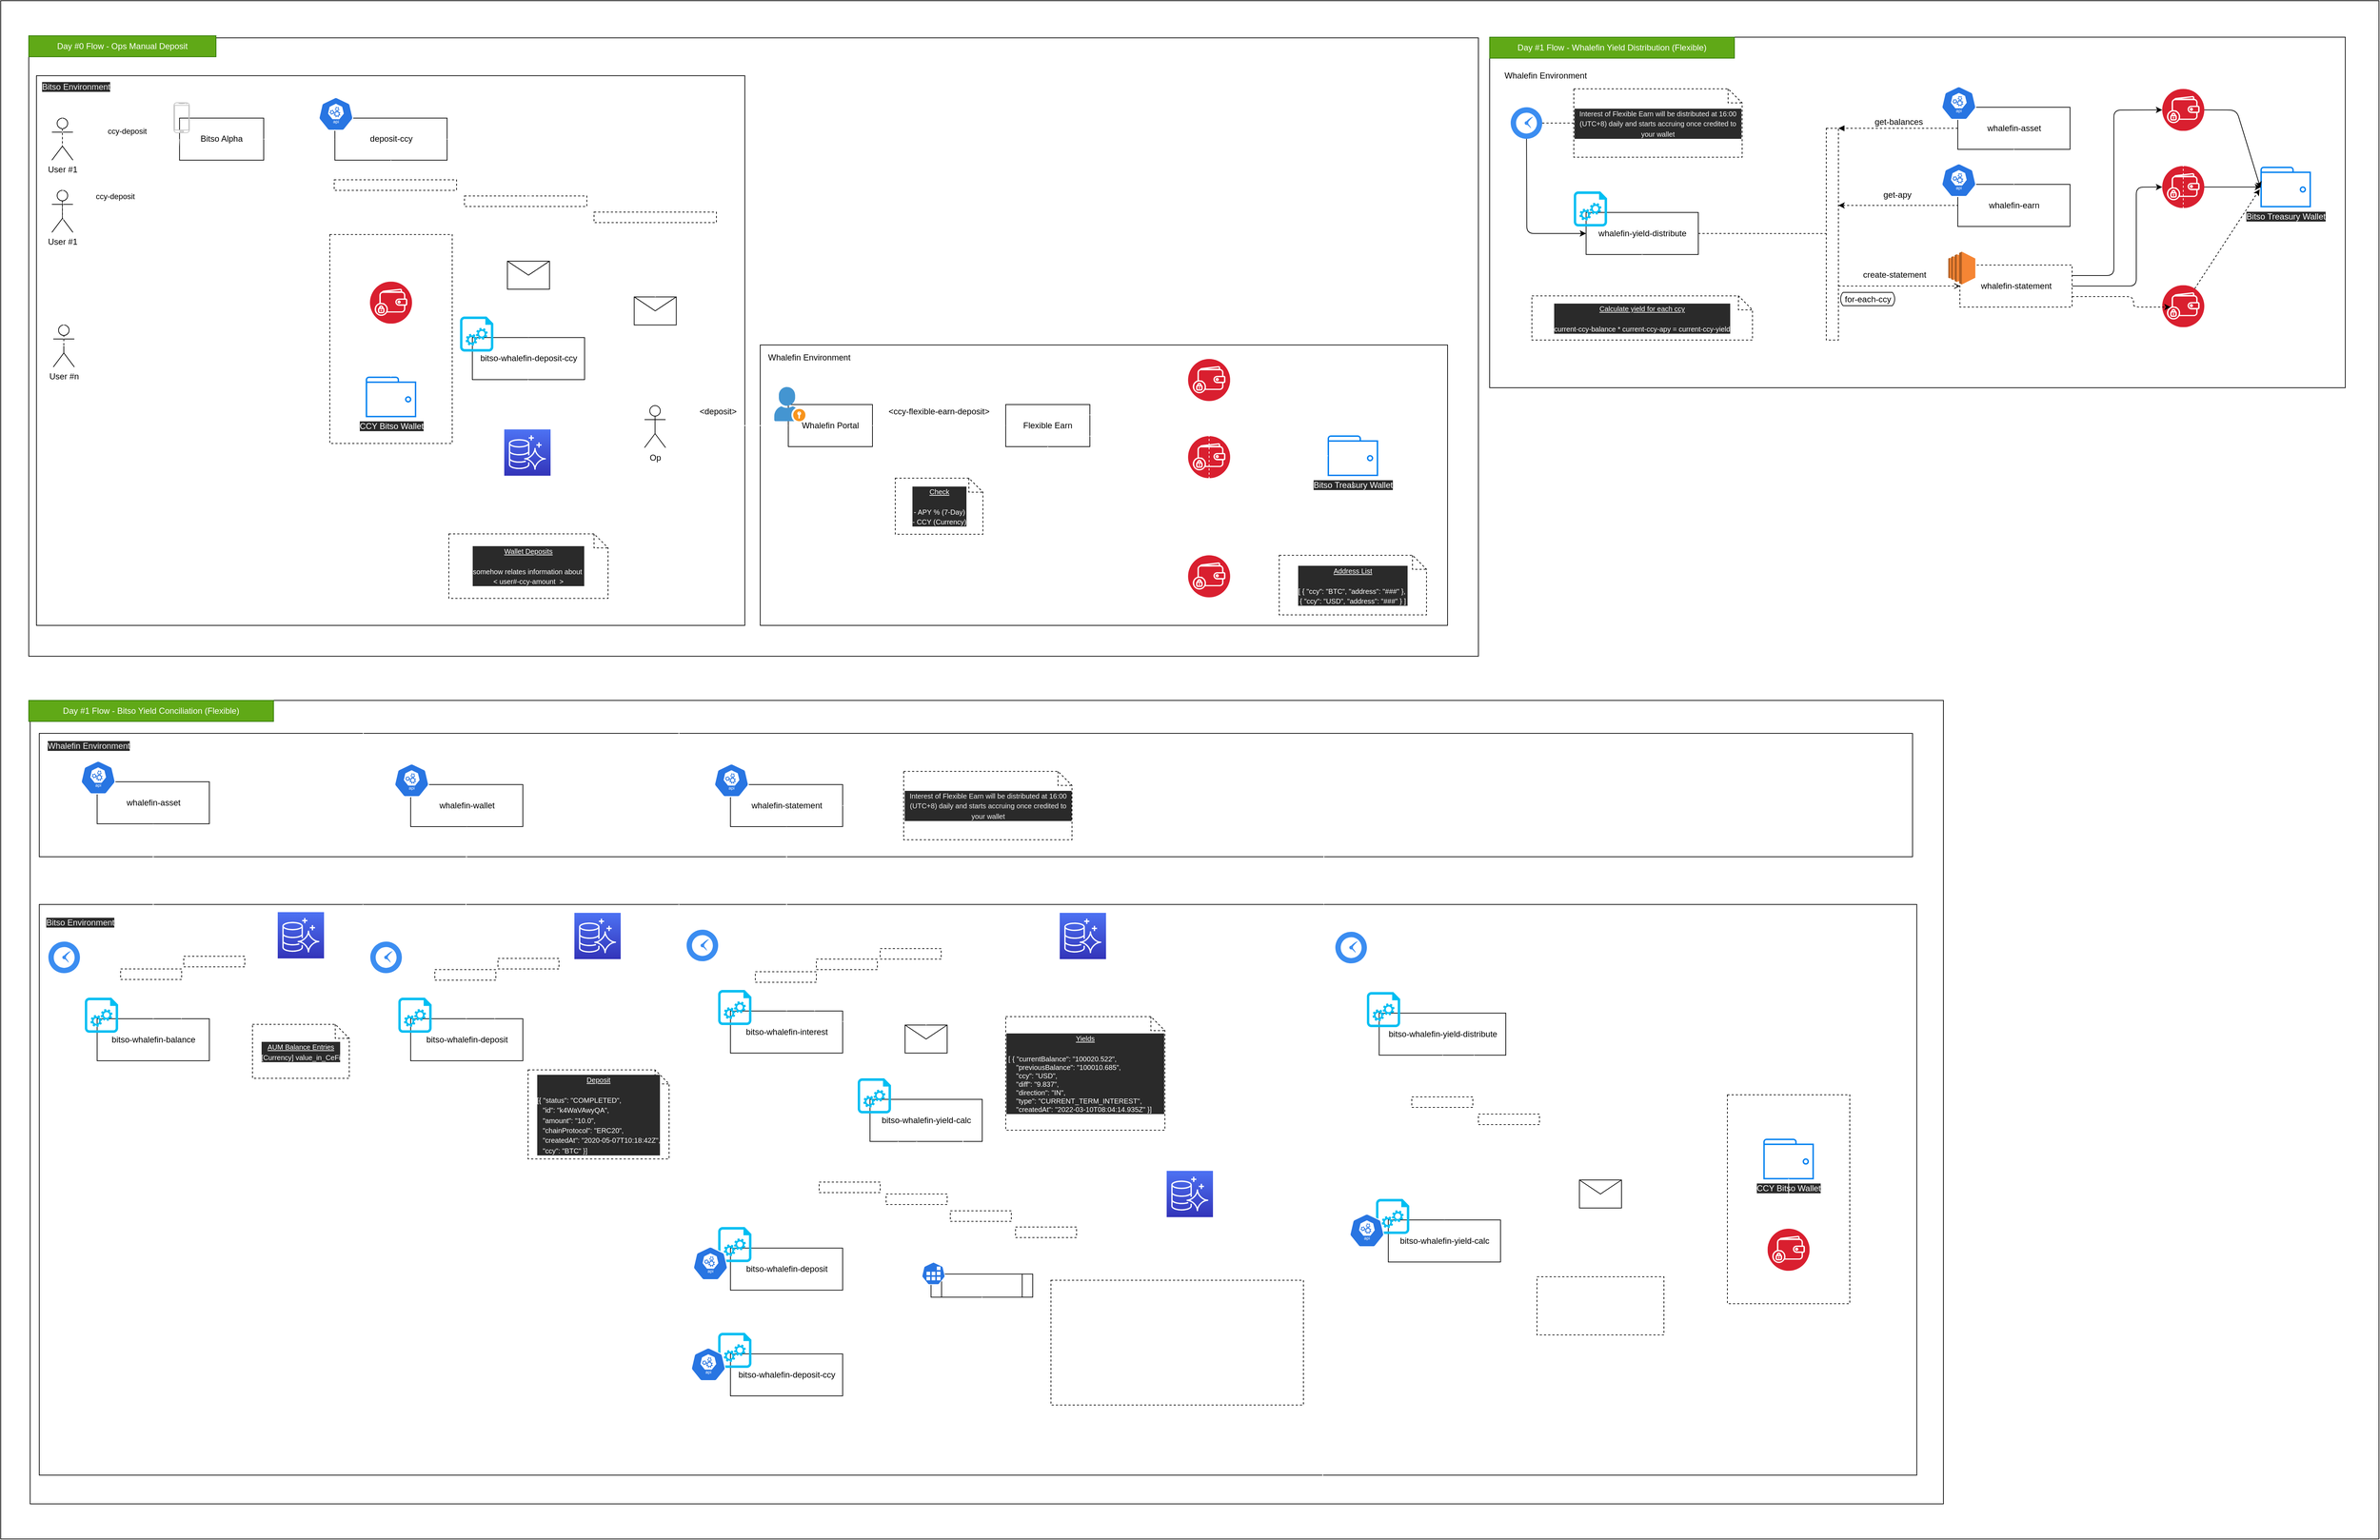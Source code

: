 <mxfile>
    <diagram id="4ZWK0EVu7hy37HVAt-Wv" name="Page-1">
        <mxGraphModel dx="2860" dy="1911" grid="0" gridSize="10" guides="1" tooltips="1" connect="1" arrows="1" fold="1" page="1" pageScale="1" pageWidth="850" pageHeight="1100" math="0" shadow="0">
            <root>
                <mxCell id="0"/>
                <mxCell id="1" parent="0"/>
                <mxCell id="2" value="" style="rounded=0;whiteSpace=wrap;html=1;" parent="1" vertex="1">
                    <mxGeometry width="3391" height="2194" as="geometry"/>
                </mxCell>
                <mxCell id="111" value="" style="rounded=0;whiteSpace=wrap;html=1;" parent="1" vertex="1">
                    <mxGeometry x="42" y="998" width="2728" height="1146" as="geometry"/>
                </mxCell>
                <mxCell id="167" value="" style="rounded=0;whiteSpace=wrap;html=1;" parent="1" vertex="1">
                    <mxGeometry x="55" y="1289" width="2677" height="814" as="geometry"/>
                </mxCell>
                <mxCell id="309" value="&lt;span style=&quot;font-size: 10px&quot;&gt;&lt;span&gt; &lt;/span&gt;&lt;span&gt; &lt;/span&gt;&lt;span&gt; &lt;/span&gt;&lt;span style=&quot;white-space: pre&quot;&gt; &lt;/span&gt;total_balance = &amp;lt;current_balance&amp;gt;&lt;br&gt;&lt;span&gt; &lt;/span&gt;&lt;span&gt; &lt;/span&gt;&lt;span&gt; &lt;/span&gt;&lt;span style=&quot;white-space: pre&quot;&gt; &lt;/span&gt;total_interest = &amp;lt;diff&amp;gt;&lt;br&gt;&lt;span&gt; &lt;/span&gt;&lt;br&gt;&lt;span&gt; &lt;/span&gt;&lt;span style=&quot;white-space: pre&quot;&gt; &lt;/span&gt;user_pending_iba_fees[]&lt;br&gt;&lt;br&gt;&lt;span&gt; &lt;/span&gt;&lt;span&gt; &lt;/span&gt;&lt;span style=&quot;white-space: pre&quot;&gt; &lt;/span&gt;user_each&lt;br&gt;&lt;br&gt;&lt;span&gt; &lt;/span&gt;&lt;span&gt; &lt;span&gt; &lt;/span&gt;&lt;/span&gt;&lt;span&gt; &lt;/span&gt;&lt;span&gt; &lt;/span&gt;&lt;span style=&quot;white-space: pre&quot;&gt; &lt;span style=&quot;white-space: pre&quot;&gt; &lt;/span&gt;&lt;/span&gt;user_balance =&amp;nbsp;&lt;/span&gt;&lt;span style=&quot;font-size: 10px&quot;&gt;&amp;lt;all_holded_user_deposit_amount&amp;gt;&lt;/span&gt;&lt;span style=&quot;font-size: 10px&quot;&gt;&lt;br&gt;&lt;span&gt; &lt;/span&gt;&lt;span&gt; &lt;span&gt; &lt;/span&gt;&lt;/span&gt;&lt;span&gt; &lt;/span&gt;&lt;span&gt; &lt;/span&gt;&lt;span style=&quot;white-space: pre&quot;&gt; &lt;/span&gt;&lt;span style=&quot;white-space: pre&quot;&gt; &lt;/span&gt;user_interest = (user_balance / total_balance) * diff&lt;br&gt;&lt;span&gt; &lt;/span&gt;&lt;span&gt; &lt;span&gt; &lt;/span&gt;&lt;/span&gt;&lt;span&gt; &lt;span&gt; &lt;/span&gt;&lt;/span&gt;&lt;span style=&quot;white-space: pre&quot;&gt; &lt;/span&gt;&lt;span style=&quot;white-space: pre&quot;&gt; &lt;/span&gt;&lt;b&gt;user_pending_iba_fee&lt;/b&gt;[X] = user_interest&lt;br&gt;&lt;span&gt; &lt;/span&gt;&lt;br&gt;&lt;span&gt; &lt;/span&gt;&lt;span style=&quot;white-space: pre&quot;&gt; &lt;/span&gt;&lt;b&gt;bitso_pending_iba_fee&lt;/b&gt; = total_interest - sum(&amp;nbsp;&lt;/span&gt;&lt;span style=&quot;font-size: 10px&quot;&gt;user_pending_iba_fees )&lt;/span&gt;&lt;span style=&quot;font-size: 10px&quot;&gt;&lt;br&gt;&lt;/span&gt;" style="rounded=0;whiteSpace=wrap;html=1;dashed=1;fontColor=#FFFFFF;align=left;" parent="1" vertex="1">
                    <mxGeometry x="1497.5" y="1825" width="360" height="178" as="geometry"/>
                </mxCell>
                <mxCell id="3" value="" style="rounded=0;whiteSpace=wrap;html=1;" parent="1" vertex="1">
                    <mxGeometry x="40" y="53" width="2067" height="882" as="geometry"/>
                </mxCell>
                <mxCell id="302" value="" style="rounded=0;whiteSpace=wrap;html=1;fontSize=10;fontColor=#FFFFFF;" parent="1" vertex="1">
                    <mxGeometry x="51" y="107" width="1010" height="784" as="geometry"/>
                </mxCell>
                <mxCell id="166" value="" style="rounded=0;whiteSpace=wrap;html=1;" parent="1" vertex="1">
                    <mxGeometry x="55" y="1045" width="2671" height="176" as="geometry"/>
                </mxCell>
                <mxCell id="23" value="Day #0 Flow - Ops Manual Deposit" style="text;html=1;strokeColor=#2D7600;fillColor=#60a917;align=center;verticalAlign=middle;whiteSpace=wrap;rounded=0;fontColor=#ffffff;" parent="1" vertex="1">
                    <mxGeometry x="40" y="50" width="267" height="30" as="geometry"/>
                </mxCell>
                <mxCell id="112" value="Day #1 Flow - Bitso Yield Conciliation (Flexible)" style="text;html=1;strokeColor=#2D7600;fillColor=#60a917;align=center;verticalAlign=middle;whiteSpace=wrap;rounded=0;fontColor=#ffffff;" parent="1" vertex="1">
                    <mxGeometry x="40" y="998" width="349" height="30" as="geometry"/>
                </mxCell>
                <mxCell id="113" value="&lt;span style=&quot;color: rgb(240 , 240 , 240) ; font-family: &amp;#34;helvetica&amp;#34; ; font-size: 12px ; font-style: normal ; font-weight: 400 ; letter-spacing: normal ; text-align: center ; text-indent: 0px ; text-transform: none ; word-spacing: 0px ; background-color: rgb(42 , 42 , 42) ; display: inline ; float: none&quot;&gt;Whalefin Environment&lt;/span&gt;" style="text;whiteSpace=wrap;html=1;" parent="1" vertex="1">
                    <mxGeometry x="64.997" y="1049.001" width="137" height="28" as="geometry"/>
                </mxCell>
                <mxCell id="158" value="" style="group" parent="1" vertex="1" connectable="0">
                    <mxGeometry x="120" y="1084" width="177.5" height="90" as="geometry"/>
                </mxCell>
                <mxCell id="159" value="" style="group" parent="158" vertex="1" connectable="0">
                    <mxGeometry x="-6" width="183.5" height="90" as="geometry"/>
                </mxCell>
                <mxCell id="160" value="whalefin-asset" style="rounded=0;whiteSpace=wrap;html=1;" parent="159" vertex="1">
                    <mxGeometry x="23.5" y="30" width="160" height="60" as="geometry"/>
                </mxCell>
                <mxCell id="161" value="" style="sketch=0;html=1;dashed=0;whitespace=wrap;fillColor=#2875E2;strokeColor=#ffffff;points=[[0.005,0.63,0],[0.1,0.2,0],[0.9,0.2,0],[0.5,0,0],[0.995,0.63,0],[0.72,0.99,0],[0.5,1,0],[0.28,0.99,0]];shape=mxgraph.kubernetes.icon;prIcon=api;shadow=0;fontSize=12;" parent="159" vertex="1">
                    <mxGeometry width="50" height="48" as="geometry"/>
                </mxCell>
                <mxCell id="168" value="&lt;span style=&quot;color: rgb(240 , 240 , 240) ; font-family: &amp;#34;helvetica&amp;#34; ; font-size: 12px ; font-style: normal ; font-weight: 400 ; letter-spacing: normal ; text-align: center ; text-indent: 0px ; text-transform: none ; word-spacing: 0px ; background-color: rgb(42 , 42 , 42) ; display: inline ; float: none&quot;&gt;Bitso Environment&lt;/span&gt;" style="text;whiteSpace=wrap;html=1;" parent="1" vertex="1">
                    <mxGeometry x="62.997" y="1301.001" width="137" height="28" as="geometry"/>
                </mxCell>
                <mxCell id="173" style="edgeStyle=none;html=1;entryX=0;entryY=0.5;entryDx=0;entryDy=0;fontColor=#FFFFFF;endArrow=classic;endFill=1;strokeColor=#FFFFFF;" parent="1" source="169" target="171" edge="1">
                    <mxGeometry relative="1" as="geometry">
                        <Array as="points">
                            <mxPoint x="91" y="1483"/>
                        </Array>
                    </mxGeometry>
                </mxCell>
                <mxCell id="169" value="" style="sketch=0;html=1;aspect=fixed;strokeColor=none;shadow=0;align=center;verticalAlign=top;fillColor=#3B8DF1;shape=mxgraph.gcp2.clock" parent="1" vertex="1">
                    <mxGeometry x="68" y="1342" width="45" height="45" as="geometry"/>
                </mxCell>
                <mxCell id="170" value="" style="group" parent="1" vertex="1" connectable="0">
                    <mxGeometry x="120" y="1422" width="177.5" height="90" as="geometry"/>
                </mxCell>
                <mxCell id="171" value="bitso-whalefin-balance" style="rounded=0;whiteSpace=wrap;html=1;" parent="170" vertex="1">
                    <mxGeometry x="17.5" y="30" width="160" height="60" as="geometry"/>
                </mxCell>
                <mxCell id="172" value="" style="verticalLabelPosition=bottom;html=1;verticalAlign=top;align=center;strokeColor=none;fillColor=#00BEF2;shape=mxgraph.azure.startup_task;pointerEvents=1;labelBackgroundColor=#2A2A2A;fontColor=#FFFFFF;gradientColor=none;shadow=0;" parent="170" vertex="1">
                    <mxGeometry width="47.5" height="50" as="geometry"/>
                </mxCell>
                <mxCell id="175" style="edgeStyle=none;html=1;entryX=0.5;entryY=1;entryDx=0;entryDy=0;fontColor=#FFFFFF;endArrow=classic;endFill=1;strokeColor=#FFFFFF;" parent="1" source="171" target="160" edge="1">
                    <mxGeometry relative="1" as="geometry"/>
                </mxCell>
                <mxCell id="176" value="get-balances" style="edgeLabel;html=1;align=center;verticalAlign=middle;resizable=0;points=[];fontColor=#FFFFFF;" parent="175" vertex="1" connectable="0">
                    <mxGeometry x="0.307" y="-4" relative="1" as="geometry">
                        <mxPoint x="-4" y="-8" as="offset"/>
                    </mxGeometry>
                </mxCell>
                <mxCell id="212" value="" style="edgeStyle=none;html=1;fontColor=#FFFFFF;endArrow=none;endFill=0;strokeColor=#FFFFFF;dashed=1;" parent="1" source="177" target="211" edge="1">
                    <mxGeometry relative="1" as="geometry"/>
                </mxCell>
                <mxCell id="177" value="&lt;font color=&quot;#ffffff&quot;&gt;whalefin-aum-balances&lt;/font&gt;" style="sketch=0;points=[[0,0,0],[0.25,0,0],[0.5,0,0],[0.75,0,0],[1,0,0],[0,1,0],[0.25,1,0],[0.5,1,0],[0.75,1,0],[1,1,0],[0,0.25,0],[0,0.5,0],[0,0.75,0],[1,0.25,0],[1,0.5,0],[1,0.75,0]];outlineConnect=0;fontColor=#232F3E;gradientColor=#4D72F3;gradientDirection=north;fillColor=#3334B9;strokeColor=#ffffff;dashed=0;verticalLabelPosition=bottom;verticalAlign=top;align=center;html=1;fontSize=12;fontStyle=0;aspect=fixed;shape=mxgraph.aws4.resourceIcon;resIcon=mxgraph.aws4.aurora;" parent="1" vertex="1">
                    <mxGeometry x="395" y="1300" width="66" height="66" as="geometry"/>
                </mxCell>
                <mxCell id="183" style="edgeStyle=none;html=1;entryX=0;entryY=0.5;entryDx=0;entryDy=0;entryPerimeter=0;fontColor=#FFFFFF;endArrow=classic;endFill=1;strokeColor=#FFFFFF;exitX=0.75;exitY=0;exitDx=0;exitDy=0;" parent="1" source="171" target="177" edge="1">
                    <mxGeometry relative="1" as="geometry">
                        <Array as="points">
                            <mxPoint x="258" y="1408"/>
                            <mxPoint x="309" y="1408"/>
                            <mxPoint x="309" y="1333"/>
                            <mxPoint x="359" y="1333"/>
                        </Array>
                    </mxGeometry>
                </mxCell>
                <mxCell id="245" value="save-update" style="edgeLabel;html=1;align=center;verticalAlign=middle;resizable=0;points=[];fontColor=#FFFFFF;" parent="183" vertex="1" connectable="0">
                    <mxGeometry x="0.224" y="-3" relative="1" as="geometry">
                        <mxPoint as="offset"/>
                    </mxGeometry>
                </mxCell>
                <mxCell id="184" value="" style="endArrow=none;dashed=1;html=1;strokeColor=#FFFFFF;" parent="1" edge="1">
                    <mxGeometry width="50" height="50" relative="1" as="geometry">
                        <mxPoint x="515" y="2120" as="sourcePoint"/>
                        <mxPoint x="517" y="1017" as="targetPoint"/>
                    </mxGeometry>
                </mxCell>
                <mxCell id="185" style="edgeStyle=none;html=1;entryX=0;entryY=0.5;entryDx=0;entryDy=0;fontColor=#FFFFFF;endArrow=classic;endFill=1;strokeColor=#FFFFFF;" parent="1" source="186" target="188" edge="1">
                    <mxGeometry relative="1" as="geometry">
                        <Array as="points">
                            <mxPoint x="550" y="1436"/>
                            <mxPoint x="550" y="1481"/>
                        </Array>
                    </mxGeometry>
                </mxCell>
                <mxCell id="186" value="" style="sketch=0;html=1;aspect=fixed;strokeColor=none;shadow=0;align=center;verticalAlign=top;fillColor=#3B8DF1;shape=mxgraph.gcp2.clock" parent="1" vertex="1">
                    <mxGeometry x="527" y="1342" width="45" height="45" as="geometry"/>
                </mxCell>
                <mxCell id="187" value="" style="group" parent="1" vertex="1" connectable="0">
                    <mxGeometry x="567" y="1422" width="177.5" height="90" as="geometry"/>
                </mxCell>
                <mxCell id="188" value="bitso-whalefin-deposit" style="rounded=0;whiteSpace=wrap;html=1;" parent="187" vertex="1">
                    <mxGeometry x="17.5" y="30" width="160" height="60" as="geometry"/>
                </mxCell>
                <mxCell id="189" value="" style="verticalLabelPosition=bottom;html=1;verticalAlign=top;align=center;strokeColor=none;fillColor=#00BEF2;shape=mxgraph.azure.startup_task;pointerEvents=1;labelBackgroundColor=#2A2A2A;fontColor=#FFFFFF;gradientColor=none;shadow=0;" parent="187" vertex="1">
                    <mxGeometry width="47.5" height="50" as="geometry"/>
                </mxCell>
                <mxCell id="214" style="edgeStyle=none;html=1;entryX=0.5;entryY=0;entryDx=0;entryDy=0;entryPerimeter=0;dashed=1;fontColor=#FFFFFF;endArrow=none;endFill=0;strokeColor=#FFFFFF;" parent="1" source="190" target="213" edge="1">
                    <mxGeometry relative="1" as="geometry"/>
                </mxCell>
                <mxCell id="190" value="&lt;font color=&quot;#ffffff&quot;&gt;whalefin-deposits&lt;/font&gt;" style="sketch=0;points=[[0,0,0],[0.25,0,0],[0.5,0,0],[0.75,0,0],[1,0,0],[0,1,0],[0.25,1,0],[0.5,1,0],[0.75,1,0],[1,1,0],[0,0.25,0],[0,0.5,0],[0,0.75,0],[1,0.25,0],[1,0.5,0],[1,0.75,0]];outlineConnect=0;fontColor=#232F3E;gradientColor=#4D72F3;gradientDirection=north;fillColor=#3334B9;strokeColor=#ffffff;dashed=0;verticalLabelPosition=bottom;verticalAlign=top;align=center;html=1;fontSize=12;fontStyle=0;aspect=fixed;shape=mxgraph.aws4.resourceIcon;resIcon=mxgraph.aws4.aurora;" parent="1" vertex="1">
                    <mxGeometry x="818" y="1301" width="66" height="66" as="geometry"/>
                </mxCell>
                <mxCell id="191" style="edgeStyle=none;html=1;entryX=0;entryY=0.5;entryDx=0;entryDy=0;entryPerimeter=0;fontColor=#FFFFFF;endArrow=classic;endFill=1;strokeColor=#FFFFFF;exitX=0.75;exitY=0;exitDx=0;exitDy=0;" parent="1" source="188" target="190" edge="1">
                    <mxGeometry relative="1" as="geometry">
                        <Array as="points">
                            <mxPoint x="705" y="1409"/>
                            <mxPoint x="751" y="1409"/>
                            <mxPoint x="751" y="1334"/>
                        </Array>
                    </mxGeometry>
                </mxCell>
                <mxCell id="244" value="save" style="edgeLabel;html=1;align=center;verticalAlign=middle;resizable=0;points=[];fontColor=#FFFFFF;" parent="191" vertex="1" connectable="0">
                    <mxGeometry x="0.138" y="1" relative="1" as="geometry">
                        <mxPoint as="offset"/>
                    </mxGeometry>
                </mxCell>
                <mxCell id="192" value="" style="group" parent="1" vertex="1" connectable="0">
                    <mxGeometry x="567" y="1088" width="177.5" height="90" as="geometry"/>
                </mxCell>
                <mxCell id="193" value="" style="group" parent="192" vertex="1" connectable="0">
                    <mxGeometry x="-6" width="183.5" height="90" as="geometry"/>
                </mxCell>
                <mxCell id="194" value="whalefin-wallet" style="rounded=0;whiteSpace=wrap;html=1;" parent="193" vertex="1">
                    <mxGeometry x="23.5" y="30" width="160" height="60" as="geometry"/>
                </mxCell>
                <mxCell id="195" value="" style="sketch=0;html=1;dashed=0;whitespace=wrap;fillColor=#2875E2;strokeColor=#ffffff;points=[[0.005,0.63,0],[0.1,0.2,0],[0.9,0.2,0],[0.5,0,0],[0.995,0.63,0],[0.72,0.99,0],[0.5,1,0],[0.28,0.99,0]];shape=mxgraph.kubernetes.icon;prIcon=api;shadow=0;fontSize=12;" parent="193" vertex="1">
                    <mxGeometry width="50" height="48" as="geometry"/>
                </mxCell>
                <mxCell id="196" style="edgeStyle=none;html=1;entryX=0.5;entryY=1;entryDx=0;entryDy=0;fontColor=#FFFFFF;endArrow=classic;endFill=1;strokeColor=#FFFFFF;startArrow=none;" parent="1" source="222" target="194" edge="1">
                    <mxGeometry relative="1" as="geometry"/>
                </mxCell>
                <mxCell id="197" value="get-deposits&lt;br&gt;&amp;lt;createEndTime, createStartTime, ccy&amp;gt;&amp;nbsp;&amp;nbsp;" style="edgeLabel;html=1;align=center;verticalAlign=middle;resizable=0;points=[];fontColor=#FFFFFF;" parent="196" vertex="1" connectable="0">
                    <mxGeometry x="0.277" y="3" relative="1" as="geometry">
                        <mxPoint y="4" as="offset"/>
                    </mxGeometry>
                </mxCell>
                <mxCell id="199" style="edgeStyle=none;html=1;entryX=0;entryY=0.5;entryDx=0;entryDy=0;fontColor=#FFFFFF;endArrow=classic;endFill=1;strokeColor=#FFFFFF;" parent="1" source="200" target="202" edge="1">
                    <mxGeometry relative="1" as="geometry">
                        <Array as="points">
                            <mxPoint x="1001" y="1423"/>
                            <mxPoint x="1001" y="1471"/>
                        </Array>
                    </mxGeometry>
                </mxCell>
                <mxCell id="200" value="" style="sketch=0;html=1;aspect=fixed;strokeColor=none;shadow=0;align=center;verticalAlign=top;fillColor=#3B8DF1;shape=mxgraph.gcp2.clock" parent="1" vertex="1">
                    <mxGeometry x="978" y="1325" width="45" height="45" as="geometry"/>
                </mxCell>
                <mxCell id="201" value="" style="group" parent="1" vertex="1" connectable="0">
                    <mxGeometry x="1023" y="1411" width="177.5" height="90" as="geometry"/>
                </mxCell>
                <mxCell id="202" value="bitso-whalefin-interest" style="rounded=0;whiteSpace=wrap;html=1;" parent="201" vertex="1">
                    <mxGeometry x="17.5" y="30" width="160" height="60" as="geometry"/>
                </mxCell>
                <mxCell id="203" value="" style="verticalLabelPosition=bottom;html=1;verticalAlign=top;align=center;strokeColor=none;fillColor=#00BEF2;shape=mxgraph.azure.startup_task;pointerEvents=1;labelBackgroundColor=#2A2A2A;fontColor=#FFFFFF;gradientColor=none;shadow=0;" parent="201" vertex="1">
                    <mxGeometry width="47.5" height="50" as="geometry"/>
                </mxCell>
                <mxCell id="226" style="edgeStyle=none;html=1;entryX=0.5;entryY=0;entryDx=0;entryDy=0;entryPerimeter=0;dashed=1;fontColor=#FFFFFF;startArrow=none;startFill=0;endArrow=none;endFill=0;strokeColor=#FFFFFF;" parent="1" source="204" target="216" edge="1">
                    <mxGeometry relative="1" as="geometry"/>
                </mxCell>
                <mxCell id="204" value="&lt;font color=&quot;#ffffff&quot;&gt;whalefin-interest&lt;/font&gt;" style="sketch=0;points=[[0,0,0],[0.25,0,0],[0.5,0,0],[0.75,0,0],[1,0,0],[0,1,0],[0.25,1,0],[0.5,1,0],[0.75,1,0],[1,1,0],[0,0.25,0],[0,0.5,0],[0,0.75,0],[1,0.25,0],[1,0.5,0],[1,0.75,0]];outlineConnect=0;fontColor=#232F3E;gradientColor=#4D72F3;gradientDirection=north;fillColor=#3334B9;strokeColor=#ffffff;dashed=0;verticalLabelPosition=bottom;verticalAlign=top;align=center;html=1;fontSize=12;fontStyle=0;aspect=fixed;shape=mxgraph.aws4.resourceIcon;resIcon=mxgraph.aws4.aurora;" parent="1" vertex="1">
                    <mxGeometry x="1510" y="1301" width="66" height="66" as="geometry"/>
                </mxCell>
                <mxCell id="205" style="edgeStyle=none;html=1;entryX=0;entryY=0.5;entryDx=0;entryDy=0;entryPerimeter=0;fontColor=#FFFFFF;endArrow=classic;endFill=1;strokeColor=#FFFFFF;exitX=0.75;exitY=0;exitDx=0;exitDy=0;" parent="1" source="202" target="204" edge="1">
                    <mxGeometry relative="1" as="geometry">
                        <Array as="points">
                            <mxPoint x="1161" y="1418"/>
                            <mxPoint x="1183" y="1418"/>
                            <mxPoint x="1210" y="1418"/>
                            <mxPoint x="1210" y="1334"/>
                        </Array>
                    </mxGeometry>
                </mxCell>
                <mxCell id="241" value="save" style="edgeLabel;html=1;align=center;verticalAlign=middle;resizable=0;points=[];fontColor=#FFFFFF;" parent="205" vertex="1" connectable="0">
                    <mxGeometry x="-0.669" y="-1" relative="1" as="geometry">
                        <mxPoint x="-1" y="-59" as="offset"/>
                    </mxGeometry>
                </mxCell>
                <mxCell id="206" value="" style="group" parent="1" vertex="1" connectable="0">
                    <mxGeometry x="1023" y="1088" width="177.5" height="90" as="geometry"/>
                </mxCell>
                <mxCell id="207" value="" style="group" parent="206" vertex="1" connectable="0">
                    <mxGeometry x="-6" width="183.5" height="90" as="geometry"/>
                </mxCell>
                <mxCell id="208" value="whalefin-statement" style="rounded=0;whiteSpace=wrap;html=1;" parent="207" vertex="1">
                    <mxGeometry x="23.5" y="30" width="160" height="60" as="geometry"/>
                </mxCell>
                <mxCell id="209" value="" style="sketch=0;html=1;dashed=0;whitespace=wrap;fillColor=#2875E2;strokeColor=#ffffff;points=[[0.005,0.63,0],[0.1,0.2,0],[0.9,0.2,0],[0.5,0,0],[0.995,0.63,0],[0.72,0.99,0],[0.5,1,0],[0.28,0.99,0]];shape=mxgraph.kubernetes.icon;prIcon=api;shadow=0;fontSize=12;" parent="207" vertex="1">
                    <mxGeometry width="50" height="48" as="geometry"/>
                </mxCell>
                <mxCell id="210" style="edgeStyle=none;html=1;entryX=0.5;entryY=1;entryDx=0;entryDy=0;fontColor=#FFFFFF;endArrow=classic;endFill=1;strokeColor=#FFFFFF;exitX=0.5;exitY=0;exitDx=0;exitDy=0;" parent="1" source="202" target="208" edge="1">
                    <mxGeometry relative="1" as="geometry"/>
                </mxCell>
                <mxCell id="215" value="get-statements&lt;br&gt;&amp;lt;createEndTime, createStartTime, ccy&amp;gt;&lt;br&gt;CURRENT_TERM_INTEREST" style="edgeLabel;html=1;align=center;verticalAlign=middle;resizable=0;points=[];fontColor=#FFFFFF;" parent="210" vertex="1" connectable="0">
                    <mxGeometry x="0.422" y="-1" relative="1" as="geometry">
                        <mxPoint as="offset"/>
                    </mxGeometry>
                </mxCell>
                <mxCell id="211" value="&lt;font style=&quot;font-size: 10px&quot;&gt;&lt;u&gt;AUM Balance Entries&lt;/u&gt;&lt;/font&gt;&lt;span style=&quot;font-size: 10px&quot;&gt;&lt;br&gt;[Currency] value_in_CeFi&lt;br&gt;&lt;/span&gt;" style="shape=note;size=20;whiteSpace=wrap;html=1;labelBackgroundColor=#2A2A2A;fontColor=#FFFFFF;dashed=1;" parent="1" vertex="1">
                    <mxGeometry x="359" y="1460" width="138" height="77" as="geometry"/>
                </mxCell>
                <mxCell id="213" value="&lt;u style=&quot;font-size: 10px&quot;&gt;Deposit&lt;/u&gt;&lt;br&gt;&lt;br&gt;&lt;div style=&quot;text-align: left&quot;&gt;&lt;span style=&quot;font-size: 10px&quot;&gt;[{ &quot;status&quot;: &quot;COMPLETED&quot;, &lt;br&gt;&amp;nbsp; &amp;nbsp;&quot;id&quot;: &quot;k4WaVAwyQA&quot;,&lt;br&gt;&amp;nbsp; &amp;nbsp;&quot;amount&quot;: &quot;10.0&quot;,&lt;br&gt;&amp;nbsp; &amp;nbsp;&quot;chainProtocol&quot;: &quot;ERC20&quot;,&lt;br&gt;&amp;nbsp; &amp;nbsp;&quot;createdAt&quot;: &quot;2020-05-07T10:18:42Z&quot;,&lt;br&gt;&amp;nbsp; &amp;nbsp;&quot;ccy&quot;: &quot;BTC&quot; }]&lt;/span&gt;&lt;/div&gt;" style="shape=note;size=20;whiteSpace=wrap;html=1;labelBackgroundColor=#2A2A2A;fontColor=#FFFFFF;dashed=1;" parent="1" vertex="1">
                    <mxGeometry x="752" y="1525" width="201" height="127" as="geometry"/>
                </mxCell>
                <mxCell id="216" value="&lt;u style=&quot;font-size: 10px&quot;&gt;Yields&lt;br&gt;&lt;/u&gt;&lt;br&gt;&lt;div style=&quot;text-align: left&quot;&gt;&lt;span style=&quot;font-size: 10px&quot;&gt;&amp;nbsp;[&amp;nbsp;&lt;/span&gt;&lt;span style=&quot;font-size: 10px&quot;&gt;{ &quot;currentBalance&quot;: &quot;100020.522&quot;,&lt;/span&gt;&lt;/div&gt;&lt;span style=&quot;font-size: 10px&quot;&gt;&lt;div style=&quot;text-align: left&quot;&gt;&amp;nbsp; &amp;nbsp; &amp;nbsp;&quot;previousBalance&quot;: &quot;100010.685&quot;,&lt;/div&gt;&lt;/span&gt;&lt;span style=&quot;font-size: 10px&quot;&gt;&lt;div style=&quot;text-align: left&quot;&gt;&amp;nbsp; &amp;nbsp; &amp;nbsp;&quot;ccy&quot;: &quot;USD&quot;,&lt;/div&gt;&lt;div style=&quot;text-align: left&quot;&gt;&amp;nbsp; &amp;nbsp; &amp;nbsp;&quot;diff&quot;: &quot;9.837&quot;, &lt;br&gt;&amp;nbsp; &amp;nbsp; &amp;nbsp;&quot;direction&quot;: &quot;IN&quot;,&amp;nbsp; &amp;nbsp; &amp;nbsp; &amp;nbsp; &lt;br&gt;&amp;nbsp; &amp;nbsp; &amp;nbsp;&quot;type&quot;: &quot;CURRENT_TERM_INTEREST&quot;,&amp;nbsp; &amp;nbsp; &amp;nbsp; &amp;nbsp; &amp;nbsp; &amp;nbsp; &amp;nbsp; &amp;nbsp; &amp;nbsp;&quot;createdAt&quot;: &quot;2022-03-10T08:04:14.935Z&quot; }]&lt;/div&gt;&lt;/span&gt;" style="shape=note;size=20;whiteSpace=wrap;html=1;labelBackgroundColor=#2A2A2A;fontColor=#FFFFFF;dashed=1;" parent="1" vertex="1">
                    <mxGeometry x="1433" y="1449" width="227" height="162" as="geometry"/>
                </mxCell>
                <mxCell id="219" value="" style="rounded=0;whiteSpace=wrap;html=1;dashed=1;fontColor=#FFFFFF;align=left;" parent="1" vertex="1">
                    <mxGeometry x="171" y="1381" width="87" height="15" as="geometry"/>
                </mxCell>
                <mxCell id="221" value="" style="rounded=0;whiteSpace=wrap;html=1;dashed=1;fontColor=#FFFFFF;align=left;" parent="1" vertex="1">
                    <mxGeometry x="261" y="1363" width="87" height="15" as="geometry"/>
                </mxCell>
                <mxCell id="223" value="" style="rounded=0;whiteSpace=wrap;html=1;dashed=1;fontColor=#FFFFFF;align=left;" parent="1" vertex="1">
                    <mxGeometry x="709" y="1366" width="87" height="15" as="geometry"/>
                </mxCell>
                <mxCell id="224" value="" style="rounded=0;whiteSpace=wrap;html=1;dashed=1;fontColor=#FFFFFF;align=left;" parent="1" vertex="1">
                    <mxGeometry x="1076" y="1385" width="87" height="15" as="geometry"/>
                </mxCell>
                <mxCell id="225" value="" style="rounded=0;whiteSpace=wrap;html=1;dashed=1;fontColor=#FFFFFF;align=left;" parent="1" vertex="1">
                    <mxGeometry x="1163" y="1367" width="87" height="15" as="geometry"/>
                </mxCell>
                <mxCell id="230" value="" style="endArrow=none;dashed=1;html=1;strokeColor=#FFFFFF;exitX=0.339;exitY=0.979;exitDx=0;exitDy=0;exitPerimeter=0;" parent="1" source="111" edge="1">
                    <mxGeometry width="50" height="50" relative="1" as="geometry">
                        <mxPoint x="967" y="2114" as="sourcePoint"/>
                        <mxPoint x="967" y="1018" as="targetPoint"/>
                    </mxGeometry>
                </mxCell>
                <mxCell id="237" style="edgeStyle=none;html=1;entryX=0.5;entryY=0;entryDx=0;entryDy=0;fontColor=#FFFFFF;startArrow=none;startFill=0;endArrow=classic;endFill=1;strokeColor=#FFFFFF;exitX=0.5;exitY=1;exitDx=0;exitDy=0;" parent="1" source="239" target="235" edge="1">
                    <mxGeometry relative="1" as="geometry"/>
                </mxCell>
                <mxCell id="232" value="" style="rounded=0;whiteSpace=wrap;html=1;dashed=1;fontColor=#FFFFFF;align=left;" parent="1" vertex="1">
                    <mxGeometry x="1254" y="1352" width="87" height="15" as="geometry"/>
                </mxCell>
                <mxCell id="233" style="edgeStyle=none;html=1;entryX=0.25;entryY=1;entryDx=0;entryDy=0;fontColor=#FFFFFF;startArrow=none;startFill=0;endArrow=none;endFill=0;strokeColor=#FFFFFF;exitX=1;exitY=0.25;exitDx=0;exitDy=0;" parent="1" source="202" target="232" edge="1">
                    <mxGeometry relative="1" as="geometry">
                        <Array as="points">
                            <mxPoint x="1240" y="1456"/>
                            <mxPoint x="1240" y="1410"/>
                            <mxPoint x="1276" y="1410"/>
                        </Array>
                    </mxGeometry>
                </mxCell>
                <mxCell id="234" value="" style="group" parent="1" vertex="1" connectable="0">
                    <mxGeometry x="1222" y="1537" width="177.5" height="90" as="geometry"/>
                </mxCell>
                <mxCell id="235" value="bitso-whalefin-yield-calc" style="rounded=0;whiteSpace=wrap;html=1;" parent="234" vertex="1">
                    <mxGeometry x="17.5" y="30" width="160" height="60" as="geometry"/>
                </mxCell>
                <mxCell id="236" value="" style="verticalLabelPosition=bottom;html=1;verticalAlign=top;align=center;strokeColor=none;fillColor=#00BEF2;shape=mxgraph.azure.startup_task;pointerEvents=1;labelBackgroundColor=#2A2A2A;fontColor=#FFFFFF;gradientColor=none;shadow=0;" parent="234" vertex="1">
                    <mxGeometry width="47.5" height="50" as="geometry"/>
                </mxCell>
                <mxCell id="239" value="" style="shape=message;html=1;whiteSpace=wrap;html=1;outlineConnect=0;fontColor=#FFFFFF;" parent="1" vertex="1">
                    <mxGeometry x="1289.5" y="1461" width="60" height="40" as="geometry"/>
                </mxCell>
                <mxCell id="240" value="" style="edgeStyle=none;html=1;entryX=0.5;entryY=0;entryDx=0;entryDy=0;fontColor=#FFFFFF;startArrow=none;startFill=0;endArrow=none;endFill=1;strokeColor=#FFFFFF;exitX=0.75;exitY=1;exitDx=0;exitDy=0;" parent="1" source="232" target="239" edge="1">
                    <mxGeometry relative="1" as="geometry">
                        <mxPoint x="1319.25" y="1367" as="sourcePoint"/>
                        <mxPoint x="1319.5" y="1596" as="targetPoint"/>
                    </mxGeometry>
                </mxCell>
                <mxCell id="246" value="invoke-yield-distribution" style="edgeLabel;html=1;align=center;verticalAlign=middle;resizable=0;points=[];fontColor=#FFFFFF;" parent="240" vertex="1" connectable="0">
                    <mxGeometry x="0.528" y="2" relative="1" as="geometry">
                        <mxPoint x="-3" y="-2" as="offset"/>
                    </mxGeometry>
                </mxCell>
                <mxCell id="222" value="" style="rounded=0;whiteSpace=wrap;html=1;dashed=1;fontColor=#FFFFFF;align=left;" parent="1" vertex="1">
                    <mxGeometry x="619" y="1382" width="87" height="15" as="geometry"/>
                </mxCell>
                <mxCell id="242" value="" style="edgeStyle=none;html=1;entryX=0.5;entryY=1;entryDx=0;entryDy=0;fontColor=#FFFFFF;endArrow=none;endFill=1;strokeColor=#FFFFFF;" parent="1" source="188" target="222" edge="1">
                    <mxGeometry relative="1" as="geometry">
                        <mxPoint x="664.5" y="1452" as="sourcePoint"/>
                        <mxPoint x="664.5" y="1178" as="targetPoint"/>
                    </mxGeometry>
                </mxCell>
                <mxCell id="252" style="edgeStyle=none;html=1;entryX=0.5;entryY=0;entryDx=0;entryDy=0;fontColor=#FFFFFF;startArrow=none;startFill=0;endArrow=classic;endFill=1;strokeColor=#FFFFFF;exitX=0.5;exitY=1;exitDx=0;exitDy=0;" parent="1" source="250" target="290" edge="1">
                    <mxGeometry relative="1" as="geometry">
                        <mxPoint x="1106.0" y="1761" as="targetPoint"/>
                        <Array as="points">
                            <mxPoint x="1211" y="1744"/>
                            <mxPoint x="1121" y="1744"/>
                        </Array>
                    </mxGeometry>
                </mxCell>
                <mxCell id="253" value="get-deposits&lt;br&gt;COMPLETED" style="edgeLabel;html=1;align=center;verticalAlign=middle;resizable=0;points=[];fontColor=#FFFFFF;" parent="252" vertex="1" connectable="0">
                    <mxGeometry x="-0.698" y="1" relative="1" as="geometry">
                        <mxPoint as="offset"/>
                    </mxGeometry>
                </mxCell>
                <mxCell id="250" value="" style="rounded=0;whiteSpace=wrap;html=1;dashed=1;fontColor=#FFFFFF;align=left;" parent="1" vertex="1">
                    <mxGeometry x="1167" y="1685" width="87" height="15" as="geometry"/>
                </mxCell>
                <mxCell id="251" style="edgeStyle=none;html=1;entryX=0.5;entryY=0;entryDx=0;entryDy=0;fontColor=#FFFFFF;startArrow=none;startFill=0;endArrow=none;endFill=0;strokeColor=#FFFFFF;exitX=0.25;exitY=1;exitDx=0;exitDy=0;" parent="1" source="235" target="250" edge="1">
                    <mxGeometry relative="1" as="geometry">
                        <mxPoint x="1283" y="1639" as="sourcePoint"/>
                        <Array as="points">
                            <mxPoint x="1280" y="1664"/>
                            <mxPoint x="1252" y="1664"/>
                            <mxPoint x="1211" y="1664"/>
                        </Array>
                    </mxGeometry>
                </mxCell>
                <mxCell id="259" style="edgeStyle=none;html=1;entryX=0.5;entryY=0;entryDx=0;entryDy=0;fontColor=#FFFFFF;startArrow=none;startFill=0;endArrow=none;endFill=0;strokeColor=#FFFFFF;" parent="1" source="255" target="293" edge="1">
                    <mxGeometry relative="1" as="geometry">
                        <mxPoint x="1108" y="1909" as="targetPoint"/>
                        <Array as="points">
                            <mxPoint x="1306" y="1894"/>
                            <mxPoint x="1121" y="1894"/>
                        </Array>
                    </mxGeometry>
                </mxCell>
                <mxCell id="260" value="get-related-deposits" style="edgeLabel;html=1;align=center;verticalAlign=middle;resizable=0;points=[];fontColor=#FFFFFF;" parent="259" vertex="1" connectable="0">
                    <mxGeometry x="-0.792" y="3" relative="1" as="geometry">
                        <mxPoint x="-3" y="2" as="offset"/>
                    </mxGeometry>
                </mxCell>
                <mxCell id="255" value="" style="rounded=0;whiteSpace=wrap;html=1;dashed=1;fontColor=#FFFFFF;align=left;" parent="1" vertex="1">
                    <mxGeometry x="1262.5" y="1702" width="87" height="15" as="geometry"/>
                </mxCell>
                <mxCell id="258" style="edgeStyle=none;html=1;entryX=0.5;entryY=0;entryDx=0;entryDy=0;fontColor=#FFFFFF;startArrow=none;startFill=0;endArrow=none;endFill=0;strokeColor=#FFFFFF;" parent="1" target="255" edge="1">
                    <mxGeometry relative="1" as="geometry">
                        <mxPoint x="1306" y="1627" as="sourcePoint"/>
                    </mxGeometry>
                </mxCell>
                <mxCell id="261" value="&lt;span style=&quot;color: rgb(240 , 240 , 240)&quot;&gt;&lt;font style=&quot;font-size: 10px&quot;&gt;Interest of Flexible Earn will be distributed at 16:00 (UTC+8) daily and starts accruing once credited to your wallet&lt;/font&gt;&lt;/span&gt;" style="shape=note;size=20;whiteSpace=wrap;html=1;labelBackgroundColor=#2A2A2A;fontColor=#FFFFFF;dashed=1;" parent="1" vertex="1">
                    <mxGeometry x="1287.5" y="1099.25" width="240" height="97.5" as="geometry"/>
                </mxCell>
                <mxCell id="281" style="edgeStyle=none;html=1;entryX=0;entryY=0.5;entryDx=0;entryDy=0;entryPerimeter=0;fontSize=10;fontColor=#FFFFFF;startArrow=none;startFill=0;endArrow=none;endFill=0;strokeColor=#FFFFFF;dashed=1;" parent="1" source="208" target="261" edge="1">
                    <mxGeometry relative="1" as="geometry"/>
                </mxCell>
                <mxCell id="289" value="" style="group" parent="1" vertex="1" connectable="0">
                    <mxGeometry x="1023" y="1749.17" width="177.5" height="90" as="geometry"/>
                </mxCell>
                <mxCell id="290" value="bitso-whalefin-deposit" style="rounded=0;whiteSpace=wrap;html=1;" parent="289" vertex="1">
                    <mxGeometry x="17.5" y="30" width="160" height="60" as="geometry"/>
                </mxCell>
                <mxCell id="291" value="" style="verticalLabelPosition=bottom;html=1;verticalAlign=top;align=center;strokeColor=none;fillColor=#00BEF2;shape=mxgraph.azure.startup_task;pointerEvents=1;labelBackgroundColor=#2A2A2A;fontColor=#FFFFFF;gradientColor=none;shadow=0;" parent="289" vertex="1">
                    <mxGeometry width="47.5" height="50" as="geometry"/>
                </mxCell>
                <mxCell id="292" value="" style="group" parent="1" vertex="1" connectable="0">
                    <mxGeometry x="1023" y="1900" width="177.5" height="90" as="geometry"/>
                </mxCell>
                <mxCell id="293" value="bitso-whalefin-deposit-ccy" style="rounded=0;whiteSpace=wrap;html=1;" parent="292" vertex="1">
                    <mxGeometry x="17.5" y="30" width="160" height="60" as="geometry"/>
                </mxCell>
                <mxCell id="294" value="" style="verticalLabelPosition=bottom;html=1;verticalAlign=top;align=center;strokeColor=none;fillColor=#00BEF2;shape=mxgraph.azure.startup_task;pointerEvents=1;labelBackgroundColor=#2A2A2A;fontColor=#FFFFFF;gradientColor=none;shadow=0;" parent="292" vertex="1">
                    <mxGeometry width="47.5" height="50" as="geometry"/>
                </mxCell>
                <mxCell id="296" value="" style="group" parent="1" vertex="1" connectable="0">
                    <mxGeometry x="2123" y="52" width="1220" height="500" as="geometry"/>
                </mxCell>
                <mxCell id="42" value="" style="rounded=0;whiteSpace=wrap;html=1;" parent="296" vertex="1">
                    <mxGeometry x="10" y="40" width="920" height="400" as="geometry"/>
                </mxCell>
                <mxCell id="40" value="" style="rounded=0;whiteSpace=wrap;html=1;" parent="296" vertex="1">
                    <mxGeometry width="1220" height="500" as="geometry"/>
                </mxCell>
                <mxCell id="41" value="Day #1 Flow - Whalefin Yield Distribution (Flexible)" style="text;html=1;strokeColor=#2D7600;fillColor=#60a917;align=center;verticalAlign=middle;whiteSpace=wrap;rounded=0;fontColor=#ffffff;" parent="296" vertex="1">
                    <mxGeometry width="349" height="30" as="geometry"/>
                </mxCell>
                <mxCell id="43" value="Whalefin Environment" style="text;html=1;strokeColor=none;fillColor=none;align=center;verticalAlign=middle;whiteSpace=wrap;rounded=0;" parent="296" vertex="1">
                    <mxGeometry x="10" y="40" width="140" height="30" as="geometry"/>
                </mxCell>
                <mxCell id="53" value="" style="group" parent="296" vertex="1" connectable="0">
                    <mxGeometry x="120" y="220" width="177.5" height="90" as="geometry"/>
                </mxCell>
                <mxCell id="52" value="whalefin-yield-distribute" style="rounded=0;whiteSpace=wrap;html=1;" parent="53" vertex="1">
                    <mxGeometry x="17.5" y="30" width="160" height="60" as="geometry"/>
                </mxCell>
                <mxCell id="48" value="" style="verticalLabelPosition=bottom;html=1;verticalAlign=top;align=center;strokeColor=none;fillColor=#00BEF2;shape=mxgraph.azure.startup_task;pointerEvents=1;labelBackgroundColor=#2A2A2A;fontColor=#FFFFFF;gradientColor=none;shadow=0;" parent="53" vertex="1">
                    <mxGeometry width="47.5" height="50" as="geometry"/>
                </mxCell>
                <mxCell id="55" value="&lt;span style=&quot;color: rgb(240 , 240 , 240)&quot;&gt;&lt;font style=&quot;font-size: 10px&quot;&gt;Interest of Flexible Earn will be distributed at 16:00 (UTC+8) daily and starts accruing once credited to your wallet&lt;/font&gt;&lt;/span&gt;" style="shape=note;size=20;whiteSpace=wrap;html=1;labelBackgroundColor=#2A2A2A;fontColor=#FFFFFF;dashed=1;" parent="296" vertex="1">
                    <mxGeometry x="120" y="73.75" width="240" height="97.5" as="geometry"/>
                </mxCell>
                <mxCell id="56" style="edgeStyle=none;html=1;entryX=0;entryY=0.5;entryDx=0;entryDy=0;entryPerimeter=0;dashed=1;endArrow=none;endFill=0;" parent="296" source="54" target="55" edge="1">
                    <mxGeometry relative="1" as="geometry"/>
                </mxCell>
                <mxCell id="57" style="edgeStyle=none;html=1;entryX=0;entryY=0.5;entryDx=0;entryDy=0;" parent="296" source="54" target="52" edge="1">
                    <mxGeometry relative="1" as="geometry">
                        <Array as="points">
                            <mxPoint x="53" y="280"/>
                        </Array>
                    </mxGeometry>
                </mxCell>
                <mxCell id="54" value="" style="sketch=0;html=1;aspect=fixed;strokeColor=none;shadow=0;align=center;verticalAlign=top;fillColor=#3B8DF1;shape=mxgraph.gcp2.clock" parent="296" vertex="1">
                    <mxGeometry x="30" y="100" width="45" height="45" as="geometry"/>
                </mxCell>
                <mxCell id="65" value="" style="html=1;points=[];perimeter=orthogonalPerimeter;shadow=0;dashed=1;fontSize=10;gradientColor=none;" parent="296" vertex="1">
                    <mxGeometry x="480" y="130" width="17.3" height="302" as="geometry"/>
                </mxCell>
                <mxCell id="66" value="&lt;font style=&quot;font-size: 12px&quot;&gt;get-balances&lt;/font&gt;" style="html=1;verticalAlign=bottom;endArrow=block;entryX=1;entryY=0;dashed=1;fontSize=10;exitX=0;exitY=0.5;exitDx=0;exitDy=0;" parent="296" source="59" target="65" edge="1">
                    <mxGeometry relative="1" as="geometry">
                        <mxPoint x="589.76" y="145" as="sourcePoint"/>
                    </mxGeometry>
                </mxCell>
                <mxCell id="58" value="" style="group" parent="296" vertex="1" connectable="0">
                    <mxGeometry x="650" y="70" width="177.5" height="90" as="geometry"/>
                </mxCell>
                <mxCell id="78" value="" style="group" parent="58" vertex="1" connectable="0">
                    <mxGeometry x="-6" width="183.5" height="90" as="geometry"/>
                </mxCell>
                <mxCell id="59" value="whalefin-asset" style="rounded=0;whiteSpace=wrap;html=1;" parent="78" vertex="1">
                    <mxGeometry x="23.5" y="30" width="160" height="60" as="geometry"/>
                </mxCell>
                <mxCell id="77" value="" style="sketch=0;html=1;dashed=0;whitespace=wrap;fillColor=#2875E2;strokeColor=#ffffff;points=[[0.005,0.63,0],[0.1,0.2,0],[0.9,0.2,0],[0.5,0,0],[0.995,0.63,0],[0.72,0.99,0],[0.5,1,0],[0.28,0.99,0]];shape=mxgraph.kubernetes.icon;prIcon=api;shadow=0;fontSize=12;" parent="78" vertex="1">
                    <mxGeometry width="50" height="48" as="geometry"/>
                </mxCell>
                <mxCell id="79" value="" style="group" parent="296" vertex="1" connectable="0">
                    <mxGeometry x="650" y="180" width="177.5" height="90" as="geometry"/>
                </mxCell>
                <mxCell id="80" value="" style="group" parent="79" vertex="1" connectable="0">
                    <mxGeometry x="-6" width="183.5" height="90" as="geometry"/>
                </mxCell>
                <mxCell id="81" value="whalefin-earn" style="rounded=0;whiteSpace=wrap;html=1;" parent="80" vertex="1">
                    <mxGeometry x="23.5" y="30" width="160" height="60" as="geometry"/>
                </mxCell>
                <mxCell id="82" value="" style="sketch=0;html=1;dashed=0;whitespace=wrap;fillColor=#2875E2;strokeColor=#ffffff;points=[[0.005,0.63,0],[0.1,0.2,0],[0.9,0.2,0],[0.5,0,0],[0.995,0.63,0],[0.72,0.99,0],[0.5,1,0],[0.28,0.99,0]];shape=mxgraph.kubernetes.icon;prIcon=api;shadow=0;fontSize=12;" parent="80" vertex="1">
                    <mxGeometry width="50" height="48" as="geometry"/>
                </mxCell>
                <mxCell id="86" value="" style="group;dashed=1;" parent="296" vertex="1" connectable="0">
                    <mxGeometry x="647" y="295" width="183.5" height="90" as="geometry"/>
                </mxCell>
                <mxCell id="90" value="" style="group;dashed=1;" parent="86" vertex="1" connectable="0">
                    <mxGeometry x="7" y="11" width="176.5" height="79" as="geometry"/>
                </mxCell>
                <mxCell id="87" value="whalefin-statement" style="rounded=0;whiteSpace=wrap;html=1;dashed=1;" parent="90" vertex="1">
                    <mxGeometry x="16.5" y="19" width="160" height="60" as="geometry"/>
                </mxCell>
                <mxCell id="89" value="" style="outlineConnect=0;dashed=0;verticalLabelPosition=bottom;verticalAlign=top;align=center;html=1;shape=mxgraph.aws3.ec2;fillColor=#F58534;gradientColor=none;shadow=0;fontSize=12;" parent="90" vertex="1">
                    <mxGeometry width="38.5" height="46.8" as="geometry"/>
                </mxCell>
                <mxCell id="92" value="create-statement" style="edgeLabel;html=1;align=center;verticalAlign=middle;resizable=0;points=[];fontSize=12;" parent="296" vertex="1" connectable="0">
                    <mxGeometry x="576" y="298" as="geometry">
                        <mxPoint x="1" y="41" as="offset"/>
                    </mxGeometry>
                </mxCell>
                <mxCell id="94" value="for-each-ccy" style="html=1;dashed=0;whitespace=wrap;shape=mxgraph.dfd.loop" parent="296" vertex="1">
                    <mxGeometry x="500" y="364" width="78" height="19" as="geometry"/>
                </mxCell>
                <mxCell id="83" style="edgeStyle=none;html=1;entryX=0;entryY=0.5;entryDx=0;entryDy=0;fontSize=12;endArrow=none;endFill=0;startArrow=classic;startFill=1;dashed=1;" parent="296" source="65" target="81" edge="1">
                    <mxGeometry relative="1" as="geometry">
                        <mxPoint x="677.5" y="244" as="targetPoint"/>
                    </mxGeometry>
                </mxCell>
                <mxCell id="84" value="get-apy" style="edgeLabel;html=1;align=center;verticalAlign=middle;resizable=0;points=[];fontSize=12;" parent="83" vertex="1" connectable="0">
                    <mxGeometry x="-0.259" y="-1" relative="1" as="geometry">
                        <mxPoint x="20" y="-16" as="offset"/>
                    </mxGeometry>
                </mxCell>
                <mxCell id="95" style="edgeStyle=none;html=1;entryX=0.116;entryY=0.497;entryDx=0;entryDy=0;entryPerimeter=0;endArrow=none;endFill=0;dashed=1;" parent="296" source="52" target="65" edge="1">
                    <mxGeometry relative="1" as="geometry"/>
                </mxCell>
                <mxCell id="99" value="&lt;font color=&quot;#ffffff&quot;&gt;BTC Wallet&lt;/font&gt;" style="aspect=fixed;perimeter=ellipsePerimeter;html=1;align=center;shadow=0;dashed=0;fontColor=#4277BB;labelBackgroundColor=#ffffff;fontSize=12;spacingTop=3;image;image=img/lib/ibm/blockchain/wallet.svg;" parent="296" vertex="1">
                    <mxGeometry x="959" y="73.75" width="60" height="60" as="geometry"/>
                </mxCell>
                <mxCell id="91" style="edgeStyle=none;html=1;entryX=0;entryY=0.5;entryDx=0;entryDy=0;dashed=1;fontSize=12;startArrow=none;startFill=0;endArrow=open;endFill=0;" parent="296" source="65" target="87" edge="1">
                    <mxGeometry relative="1" as="geometry"/>
                </mxCell>
                <mxCell id="100" value="&lt;font color=&quot;#ffffff&quot;&gt;USD Wallet&lt;/font&gt;" style="aspect=fixed;perimeter=ellipsePerimeter;html=1;align=center;shadow=0;dashed=0;fontColor=#4277BB;labelBackgroundColor=#ffffff;fontSize=12;spacingTop=3;image;image=img/lib/ibm/blockchain/wallet.svg;" parent="296" vertex="1">
                    <mxGeometry x="959" y="183.75" width="60" height="60" as="geometry"/>
                </mxCell>
                <mxCell id="101" value="&lt;font color=&quot;#ffffff&quot;&gt;&amp;lt;???&amp;gt; Wallet&lt;/font&gt;" style="aspect=fixed;perimeter=ellipsePerimeter;html=1;align=center;shadow=0;dashed=0;fontColor=#4277BB;labelBackgroundColor=#ffffff;fontSize=12;spacingTop=3;image;image=img/lib/ibm/blockchain/wallet.svg;" parent="296" vertex="1">
                    <mxGeometry x="959" y="353.75" width="60" height="60" as="geometry"/>
                </mxCell>
                <mxCell id="98" style="edgeStyle=none;html=1;fontColor=#FFFFFF;strokeColor=#FFFFFF;endArrow=none;endFill=0;dashed=1;" parent="296" source="99" target="101" edge="1">
                    <mxGeometry relative="1" as="geometry"/>
                </mxCell>
                <mxCell id="102" style="edgeStyle=none;html=1;entryX=0;entryY=0.5;entryDx=0;entryDy=0;endArrow=classic;endFill=1;exitX=1;exitY=0.25;exitDx=0;exitDy=0;" parent="296" source="87" target="99" edge="1">
                    <mxGeometry relative="1" as="geometry">
                        <Array as="points">
                            <mxPoint x="890" y="340"/>
                            <mxPoint x="890" y="104"/>
                        </Array>
                    </mxGeometry>
                </mxCell>
                <mxCell id="103" style="edgeStyle=none;html=1;entryX=0;entryY=0.5;entryDx=0;entryDy=0;endArrow=classic;endFill=1;exitX=1;exitY=0.5;exitDx=0;exitDy=0;" parent="296" source="87" target="100" edge="1">
                    <mxGeometry relative="1" as="geometry">
                        <Array as="points">
                            <mxPoint x="922" y="355"/>
                            <mxPoint x="922" y="214"/>
                        </Array>
                    </mxGeometry>
                </mxCell>
                <mxCell id="104" style="edgeStyle=none;html=1;dashed=1;endArrow=classic;endFill=1;exitX=1;exitY=0.75;exitDx=0;exitDy=0;" parent="296" source="87" edge="1">
                    <mxGeometry relative="1" as="geometry">
                        <mxPoint x="971" y="385" as="targetPoint"/>
                        <Array as="points">
                            <mxPoint x="918" y="370"/>
                            <mxPoint x="918" y="385"/>
                        </Array>
                    </mxGeometry>
                </mxCell>
                <mxCell id="105" value="&lt;span style=&quot;background-color: rgb(42 , 42 , 42)&quot;&gt;Bitso Treasury Wallet&lt;/span&gt;" style="html=1;verticalLabelPosition=bottom;align=center;labelBackgroundColor=#ffffff;verticalAlign=top;strokeWidth=2;strokeColor=#0080F0;shadow=0;dashed=0;shape=mxgraph.ios7.icons.wallet;fontColor=#FFFFFF;" parent="296" vertex="1">
                    <mxGeometry x="1100" y="185.75" width="70" height="56" as="geometry"/>
                </mxCell>
                <mxCell id="106" style="edgeStyle=none;html=1;entryX=-0.014;entryY=0.522;entryDx=0;entryDy=0;entryPerimeter=0;endArrow=classic;endFill=1;" parent="296" source="99" target="105" edge="1">
                    <mxGeometry relative="1" as="geometry">
                        <Array as="points">
                            <mxPoint x="1065" y="104"/>
                        </Array>
                    </mxGeometry>
                </mxCell>
                <mxCell id="109" value="&lt;font style=&quot;font-size: 10px&quot;&gt;&lt;u&gt;Calculate yield for each ccy&lt;/u&gt;&lt;br&gt;&lt;br&gt;current-ccy-balance * current-ccy-apy = current-ccy-yield&lt;/font&gt;&lt;u style=&quot;font-size: 10px&quot;&gt;&lt;br&gt;&lt;/u&gt;" style="shape=note;size=20;whiteSpace=wrap;html=1;labelBackgroundColor=#2A2A2A;fontColor=#FFFFFF;dashed=1;" parent="296" vertex="1">
                    <mxGeometry x="60.25" y="369" width="314.5" height="63" as="geometry"/>
                </mxCell>
                <mxCell id="110" style="edgeStyle=none;html=1;entryX=0.5;entryY=0;entryDx=0;entryDy=0;entryPerimeter=0;dashed=1;endArrow=none;endFill=0;strokeColor=#FFFFFF;" parent="296" source="52" target="109" edge="1">
                    <mxGeometry relative="1" as="geometry"/>
                </mxCell>
                <mxCell id="107" style="edgeStyle=none;html=1;endArrow=classic;endFill=1;" parent="296" source="100" target="105" edge="1">
                    <mxGeometry relative="1" as="geometry"/>
                </mxCell>
                <mxCell id="115" value="" style="edgeStyle=none;html=1;dashed=1;endArrow=none;endFill=0;strokeColor=#FFFFFF;" parent="296" source="81" target="59" edge="1">
                    <mxGeometry relative="1" as="geometry"/>
                </mxCell>
                <mxCell id="108" style="edgeStyle=none;html=1;entryX=-0.029;entryY=0.558;entryDx=0;entryDy=0;entryPerimeter=0;endArrow=classic;endFill=1;dashed=1;" parent="296" source="101" target="105" edge="1">
                    <mxGeometry relative="1" as="geometry"/>
                </mxCell>
                <mxCell id="297" value="" style="group" parent="1" vertex="1" connectable="0">
                    <mxGeometry x="918" y="491" width="1145" height="400" as="geometry"/>
                </mxCell>
                <mxCell id="16" value="" style="rounded=0;whiteSpace=wrap;html=1;" parent="297" vertex="1">
                    <mxGeometry x="165" width="980" height="400" as="geometry"/>
                </mxCell>
                <mxCell id="5" value="Op" style="shape=umlActor;verticalLabelPosition=bottom;verticalAlign=top;html=1;outlineConnect=0;" parent="297" vertex="1">
                    <mxGeometry y="86.5" width="30" height="60" as="geometry"/>
                </mxCell>
                <mxCell id="10" value="" style="group" parent="297" vertex="1" connectable="0">
                    <mxGeometry x="185" y="60" width="140" height="85" as="geometry"/>
                </mxCell>
                <mxCell id="7" value="Whalefin Portal" style="rounded=0;whiteSpace=wrap;html=1;" parent="10" vertex="1">
                    <mxGeometry x="20" y="25" width="120" height="60" as="geometry"/>
                </mxCell>
                <mxCell id="9" value="" style="shadow=0;dashed=0;html=1;strokeColor=none;fillColor=#4495D1;labelPosition=center;verticalLabelPosition=bottom;verticalAlign=top;align=center;outlineConnect=0;shape=mxgraph.veeam.portal_admin;" parent="10" vertex="1">
                    <mxGeometry width="44.4" height="48.8" as="geometry"/>
                </mxCell>
                <mxCell id="11" style="edgeStyle=none;html=1;entryX=0;entryY=0.5;entryDx=0;entryDy=0;strokeColor=#FFFFFF;" parent="297" target="7" edge="1">
                    <mxGeometry relative="1" as="geometry">
                        <mxPoint x="30" y="115" as="sourcePoint"/>
                    </mxGeometry>
                </mxCell>
                <mxCell id="12" value="&amp;lt;deposit&amp;gt;" style="text;html=1;strokeColor=none;fillColor=none;align=center;verticalAlign=middle;whiteSpace=wrap;rounded=0;" parent="297" vertex="1">
                    <mxGeometry x="75" y="80" width="60" height="30" as="geometry"/>
                </mxCell>
                <mxCell id="14" value="Flexible Earn" style="rounded=0;whiteSpace=wrap;html=1;" parent="297" vertex="1">
                    <mxGeometry x="515" y="85" width="120" height="60" as="geometry"/>
                </mxCell>
                <mxCell id="15" style="edgeStyle=none;html=1;entryX=0;entryY=0.5;entryDx=0;entryDy=0;strokeColor=#FFFFFF;" parent="297" source="7" target="14" edge="1">
                    <mxGeometry relative="1" as="geometry"/>
                </mxCell>
                <mxCell id="17" value="Whalefin Environment" style="text;html=1;strokeColor=none;fillColor=none;align=center;verticalAlign=middle;whiteSpace=wrap;rounded=0;" parent="297" vertex="1">
                    <mxGeometry x="165" y="2.5" width="140" height="30" as="geometry"/>
                </mxCell>
                <mxCell id="18" value="&amp;lt;ccy-flexible-earn-deposit&amp;gt;" style="text;html=1;strokeColor=none;fillColor=none;align=center;verticalAlign=middle;whiteSpace=wrap;rounded=0;" parent="297" vertex="1">
                    <mxGeometry x="345" y="80" width="150" height="30" as="geometry"/>
                </mxCell>
                <mxCell id="20" value="&lt;font color=&quot;#ffffff&quot;&gt;BTC Wallet&lt;/font&gt;" style="aspect=fixed;perimeter=ellipsePerimeter;html=1;align=center;shadow=0;dashed=0;fontColor=#4277BB;labelBackgroundColor=#ffffff;fontSize=12;spacingTop=3;image;image=img/lib/ibm/blockchain/wallet.svg;" parent="297" vertex="1">
                    <mxGeometry x="775" y="20" width="60" height="60" as="geometry"/>
                </mxCell>
                <mxCell id="26" style="edgeStyle=none;html=1;entryX=0;entryY=0.5;entryDx=0;entryDy=0;fontColor=#FFFFFF;endArrow=classic;endFill=1;strokeColor=#FFFFFF;exitX=1;exitY=0.25;exitDx=0;exitDy=0;" parent="297" source="14" target="20" edge="1">
                    <mxGeometry relative="1" as="geometry">
                        <Array as="points">
                            <mxPoint x="705" y="50"/>
                        </Array>
                    </mxGeometry>
                </mxCell>
                <mxCell id="27" value="&amp;lt;BTC-flex-earn-dep&amp;gt;" style="edgeLabel;html=1;align=center;verticalAlign=middle;resizable=0;points=[];fontColor=#FFFFFF;" parent="26" vertex="1" connectable="0">
                    <mxGeometry x="-0.128" relative="1" as="geometry">
                        <mxPoint x="15" y="-28" as="offset"/>
                    </mxGeometry>
                </mxCell>
                <mxCell id="21" value="&lt;font color=&quot;#ffffff&quot;&gt;USD Wallet&lt;/font&gt;" style="aspect=fixed;perimeter=ellipsePerimeter;html=1;align=center;shadow=0;dashed=0;fontColor=#4277BB;labelBackgroundColor=#ffffff;fontSize=12;spacingTop=3;image;image=img/lib/ibm/blockchain/wallet.svg;" parent="297" vertex="1">
                    <mxGeometry x="775" y="130" width="60" height="60" as="geometry"/>
                </mxCell>
                <mxCell id="28" style="edgeStyle=none;html=1;entryX=0;entryY=0.5;entryDx=0;entryDy=0;fontColor=#FFFFFF;endArrow=classic;endFill=1;strokeColor=#FFFFFF;exitX=1;exitY=0.75;exitDx=0;exitDy=0;" parent="297" source="14" target="21" edge="1">
                    <mxGeometry relative="1" as="geometry">
                        <Array as="points">
                            <mxPoint x="705" y="160"/>
                        </Array>
                    </mxGeometry>
                </mxCell>
                <mxCell id="30" value="&amp;lt;USD-flex-earn-dep&amp;gt;" style="edgeLabel;html=1;align=center;verticalAlign=middle;resizable=0;points=[];fontColor=#FFFFFF;" parent="28" vertex="1" connectable="0">
                    <mxGeometry x="0.348" y="-1" relative="1" as="geometry">
                        <mxPoint x="-22" y="19" as="offset"/>
                    </mxGeometry>
                </mxCell>
                <mxCell id="22" value="&lt;font color=&quot;#ffffff&quot;&gt;&amp;lt;???&amp;gt; Wallet&lt;/font&gt;" style="aspect=fixed;perimeter=ellipsePerimeter;html=1;align=center;shadow=0;dashed=0;fontColor=#4277BB;labelBackgroundColor=#ffffff;fontSize=12;spacingTop=3;image;image=img/lib/ibm/blockchain/wallet.svg;" parent="297" vertex="1">
                    <mxGeometry x="775" y="300" width="60" height="60" as="geometry"/>
                </mxCell>
                <mxCell id="34" style="edgeStyle=none;html=1;entryX=0;entryY=0;entryDx=0;entryDy=0;fontColor=#FFFFFF;endArrow=classic;endFill=1;strokeColor=#FFFFFF;exitX=0.5;exitY=1;exitDx=0;exitDy=0;dashed=1;" parent="297" source="14" target="22" edge="1">
                    <mxGeometry relative="1" as="geometry">
                        <Array as="points">
                            <mxPoint x="575" y="309"/>
                        </Array>
                    </mxGeometry>
                </mxCell>
                <mxCell id="24" style="edgeStyle=none;html=1;fontColor=#FFFFFF;strokeColor=#FFFFFF;endArrow=none;endFill=0;dashed=1;" parent="297" source="20" target="22" edge="1">
                    <mxGeometry relative="1" as="geometry"/>
                </mxCell>
                <mxCell id="25" value="&lt;span style=&quot;background-color: rgb(42 , 42 , 42)&quot;&gt;Bitso Treasury Wallet&lt;/span&gt;" style="html=1;verticalLabelPosition=bottom;align=center;labelBackgroundColor=#ffffff;verticalAlign=top;strokeWidth=2;strokeColor=#0080F0;shadow=0;dashed=0;shape=mxgraph.ios7.icons.wallet;fontColor=#FFFFFF;" parent="297" vertex="1">
                    <mxGeometry x="975" y="130" width="70" height="56" as="geometry"/>
                </mxCell>
                <mxCell id="31" style="edgeStyle=none;html=1;entryX=-0.014;entryY=0.286;entryDx=0;entryDy=0;entryPerimeter=0;fontColor=#FFFFFF;endArrow=classic;endFill=1;strokeColor=#FFFFFF;exitX=1;exitY=0.5;exitDx=0;exitDy=0;" parent="297" source="20" target="25" edge="1">
                    <mxGeometry relative="1" as="geometry">
                        <Array as="points"/>
                    </mxGeometry>
                </mxCell>
                <mxCell id="32" style="edgeStyle=none;html=1;entryX=0;entryY=0.5;entryDx=0;entryDy=0;entryPerimeter=0;fontColor=#FFFFFF;endArrow=classic;endFill=1;strokeColor=#FFFFFF;" parent="297" source="21" target="25" edge="1">
                    <mxGeometry relative="1" as="geometry"/>
                </mxCell>
                <mxCell id="36" value="&amp;lt;???-flex-earn-dep&amp;gt;" style="edgeLabel;html=1;align=center;verticalAlign=middle;resizable=0;points=[];fontColor=#FFFFFF;" parent="297" vertex="1" connectable="0">
                    <mxGeometry x="705.002" y="290" as="geometry"/>
                </mxCell>
                <mxCell id="39" style="edgeStyle=none;html=1;entryX=0.5;entryY=1;entryDx=0;entryDy=0;dashed=1;fontColor=#FFFFFF;endArrow=none;endFill=0;strokeColor=#FFFFFF;" parent="297" source="38" target="18" edge="1">
                    <mxGeometry relative="1" as="geometry"/>
                </mxCell>
                <mxCell id="38" value="&lt;font style=&quot;font-size: 10px&quot;&gt;&lt;u&gt;Check&lt;/u&gt;&lt;br&gt;&lt;br&gt;- APY % (7-Day)&lt;br&gt;- CCY (Currency)&lt;/font&gt;" style="shape=note;size=20;whiteSpace=wrap;html=1;labelBackgroundColor=#2A2A2A;fontColor=#FFFFFF;dashed=1;" parent="297" vertex="1">
                    <mxGeometry x="357.5" y="190" width="125" height="80" as="geometry"/>
                </mxCell>
                <mxCell id="47" style="edgeStyle=none;html=1;dashed=1;fontColor=#FFFFFF;endArrow=none;endFill=0;strokeColor=#FFFFFF;" parent="297" source="46" target="25" edge="1">
                    <mxGeometry relative="1" as="geometry"/>
                </mxCell>
                <mxCell id="46" value="&lt;font style=&quot;font-size: 10px&quot;&gt;&lt;u&gt;Address List&lt;br&gt;&lt;br&gt;[&lt;/u&gt;&amp;nbsp;{ &quot;ccy&quot;: &quot;BTC&quot;, &quot;address&quot;: &quot;###&quot; },&amp;nbsp;&lt;br&gt;{ &quot;ccy&quot;: &quot;USD&quot;, &quot;address&quot;: &quot;###&quot; }&amp;nbsp;&lt;/font&gt;&lt;u style=&quot;font-size: 10px&quot;&gt;&lt;font style=&quot;font-size: 10px&quot;&gt;]&lt;/font&gt;&lt;br&gt;&lt;/u&gt;" style="shape=note;size=20;whiteSpace=wrap;html=1;labelBackgroundColor=#2A2A2A;fontColor=#FFFFFF;dashed=1;" parent="297" vertex="1">
                    <mxGeometry x="905" y="300" width="210" height="85" as="geometry"/>
                </mxCell>
                <mxCell id="33" style="edgeStyle=none;html=1;entryX=-0.014;entryY=0.643;entryDx=0;entryDy=0;entryPerimeter=0;fontColor=#FFFFFF;endArrow=classic;endFill=1;strokeColor=#FFFFFF;dashed=1;" parent="297" source="22" target="25" edge="1">
                    <mxGeometry relative="1" as="geometry"/>
                </mxCell>
                <mxCell id="298" value="" style="group" parent="1" vertex="1" connectable="0">
                    <mxGeometry x="73" y="105.004" width="947.5" height="807.456" as="geometry"/>
                </mxCell>
                <mxCell id="263" value="" style="html=1;points=[];perimeter=orthogonalPerimeter;shadow=0;dashed=1;fontSize=10;gradientColor=none;" parent="298" vertex="1">
                    <mxGeometry x="396.25" y="228.456" width="174.5" height="298" as="geometry"/>
                </mxCell>
                <mxCell id="116" value="User #1" style="shape=umlActor;verticalLabelPosition=bottom;verticalAlign=top;html=1;outlineConnect=0;" parent="298" vertex="1">
                    <mxGeometry y="62.456" width="30" height="60" as="geometry"/>
                </mxCell>
                <mxCell id="117" value="" style="group" parent="298" vertex="1" connectable="0">
                    <mxGeometry x="162" y="37.456" width="140" height="85" as="geometry"/>
                </mxCell>
                <mxCell id="118" value="Bitso Alpha" style="rounded=0;whiteSpace=wrap;html=1;" parent="117" vertex="1">
                    <mxGeometry x="20" y="25" width="120" height="60" as="geometry"/>
                </mxCell>
                <mxCell id="120" value="" style="verticalLabelPosition=bottom;verticalAlign=top;html=1;shadow=0;dashed=0;strokeWidth=1;shape=mxgraph.android.phone2;strokeColor=#c0c0c0;" parent="117" vertex="1">
                    <mxGeometry x="12" y="3" width="22" height="42.9" as="geometry"/>
                </mxCell>
                <mxCell id="121" style="edgeStyle=none;html=1;entryX=0;entryY=0.5;entryDx=0;entryDy=0;endArrow=classic;endFill=1;strokeColor=#FFFFFF;" parent="298" source="116" target="118" edge="1">
                    <mxGeometry relative="1" as="geometry"/>
                </mxCell>
                <mxCell id="125" value="ccy-deposit" style="edgeLabel;html=1;align=center;verticalAlign=middle;resizable=0;points=[];" parent="121" vertex="1" connectable="0">
                    <mxGeometry x="0.171" y="-1" relative="1" as="geometry">
                        <mxPoint x="-12" y="-13" as="offset"/>
                    </mxGeometry>
                </mxCell>
                <mxCell id="126" style="edgeStyle=none;html=1;entryX=0;entryY=0.5;entryDx=0;entryDy=0;endArrow=classic;endFill=1;strokeColor=#FFFFFF;" parent="298" source="122" target="118" edge="1">
                    <mxGeometry relative="1" as="geometry"/>
                </mxCell>
                <mxCell id="122" value="User #1" style="shape=umlActor;verticalLabelPosition=bottom;verticalAlign=top;html=1;outlineConnect=0;" parent="298" vertex="1">
                    <mxGeometry y="165.456" width="30" height="60" as="geometry"/>
                </mxCell>
                <mxCell id="127" style="edgeStyle=none;html=1;entryX=0;entryY=0.5;entryDx=0;entryDy=0;endArrow=classic;endFill=1;strokeColor=#FFFFFF;dashed=1;" parent="298" source="123" target="118" edge="1">
                    <mxGeometry relative="1" as="geometry"/>
                </mxCell>
                <mxCell id="123" value="User #n" style="shape=umlActor;verticalLabelPosition=bottom;verticalAlign=top;html=1;outlineConnect=0;" parent="298" vertex="1">
                    <mxGeometry x="2" y="357.456" width="30" height="60" as="geometry"/>
                </mxCell>
                <mxCell id="124" style="edgeStyle=none;html=1;entryX=0.5;entryY=0.5;entryDx=0;entryDy=0;entryPerimeter=0;dashed=1;endArrow=none;endFill=0;strokeColor=#FFFFFF;exitX=0.5;exitY=0;exitDx=0;exitDy=0;exitPerimeter=0;" parent="298" source="116" target="123" edge="1">
                    <mxGeometry relative="1" as="geometry"/>
                </mxCell>
                <mxCell id="128" value="ccy-deposit" style="edgeLabel;html=1;align=center;verticalAlign=middle;resizable=0;points=[];" parent="298" vertex="1" connectable="0">
                    <mxGeometry x="89.996" y="173.456" as="geometry"/>
                </mxCell>
                <mxCell id="129" value="" style="endArrow=none;dashed=1;html=1;strokeColor=#FFFFFF;" parent="298" edge="1">
                    <mxGeometry width="50" height="50" relative="1" as="geometry">
                        <mxPoint x="337" y="753.996" as="sourcePoint"/>
                        <mxPoint x="337" y="17.996" as="targetPoint"/>
                    </mxGeometry>
                </mxCell>
                <mxCell id="130" value="" style="group" parent="298" vertex="1" connectable="0">
                    <mxGeometry x="386" y="32.456" width="177.5" height="90" as="geometry"/>
                </mxCell>
                <mxCell id="131" value="" style="group" parent="130" vertex="1" connectable="0">
                    <mxGeometry x="-6" width="183.5" height="90" as="geometry"/>
                </mxCell>
                <mxCell id="132" value="deposit-ccy" style="rounded=0;whiteSpace=wrap;html=1;" parent="131" vertex="1">
                    <mxGeometry x="23.5" y="30" width="160" height="60" as="geometry"/>
                </mxCell>
                <mxCell id="133" value="" style="sketch=0;html=1;dashed=0;whitespace=wrap;fillColor=#2875E2;strokeColor=#ffffff;points=[[0.005,0.63,0],[0.1,0.2,0],[0.9,0.2,0],[0.5,0,0],[0.995,0.63,0],[0.72,0.99,0],[0.5,1,0],[0.28,0.99,0]];shape=mxgraph.kubernetes.icon;prIcon=api;shadow=0;fontSize=12;" parent="131" vertex="1">
                    <mxGeometry width="50" height="48" as="geometry"/>
                </mxCell>
                <mxCell id="134" style="edgeStyle=none;html=1;entryX=0;entryY=0.5;entryDx=0;entryDy=0;endArrow=classic;endFill=1;strokeColor=#FFFFFF;" parent="298" source="118" target="132" edge="1">
                    <mxGeometry relative="1" as="geometry"/>
                </mxCell>
                <mxCell id="135" value="&lt;font&gt;CCY User #X Wallet&amp;nbsp;&lt;/font&gt;" style="aspect=fixed;perimeter=ellipsePerimeter;html=1;align=center;shadow=0;dashed=0;fontColor=#FFFFFF;labelBackgroundColor=#ffffff;fontSize=12;spacingTop=3;image;image=img/lib/ibm/blockchain/wallet.svg;" parent="298" vertex="1">
                    <mxGeometry x="453.5" y="295.626" width="60" height="60" as="geometry"/>
                </mxCell>
                <mxCell id="136" style="edgeStyle=none;html=1;fontColor=#FFFFFF;endArrow=classic;endFill=1;strokeColor=#FFFFFF;" parent="298" source="132" target="139" edge="1">
                    <mxGeometry relative="1" as="geometry"/>
                </mxCell>
                <mxCell id="137" value="&lt;span style=&quot;background-color: rgb(42 , 42 , 42)&quot;&gt;CCY Bitso Wallet&lt;/span&gt;" style="html=1;verticalLabelPosition=bottom;align=center;labelBackgroundColor=#ffffff;verticalAlign=top;strokeWidth=2;strokeColor=#0080F0;shadow=0;dashed=0;shape=mxgraph.ios7.icons.wallet;fontColor=#FFFFFF;" parent="298" vertex="1">
                    <mxGeometry x="448.5" y="432.126" width="70" height="56" as="geometry"/>
                </mxCell>
                <mxCell id="138" style="edgeStyle=none;html=1;fontColor=#FFFFFF;endArrow=classic;endFill=1;strokeColor=#FFFFFF;" parent="298" source="135" target="137" edge="1">
                    <mxGeometry relative="1" as="geometry"/>
                </mxCell>
                <mxCell id="140" style="edgeStyle=none;html=1;entryX=0.5;entryY=0;entryDx=0;entryDy=0;fontColor=#FFFFFF;endArrow=classic;endFill=1;strokeColor=#FFFFFF;dashed=1;" parent="298" source="139" target="135" edge="1">
                    <mxGeometry relative="1" as="geometry"/>
                </mxCell>
                <mxCell id="141" value="deposity-ccy-user" style="edgeLabel;html=1;align=center;verticalAlign=middle;resizable=0;points=[];fontColor=#FFFFFF;" parent="140" vertex="1" connectable="0">
                    <mxGeometry x="-0.238" y="1" relative="1" as="geometry">
                        <mxPoint x="-1" y="-20" as="offset"/>
                    </mxGeometry>
                </mxCell>
                <mxCell id="264" value="&amp;lt;DoBitsoThings&amp;gt;" style="edgeLabel;html=1;align=center;verticalAlign=middle;resizable=0;points=[];fontColor=#FFFFFF;" parent="140" vertex="1" connectable="0">
                    <mxGeometry x="0.386" y="1" relative="1" as="geometry">
                        <mxPoint as="offset"/>
                    </mxGeometry>
                </mxCell>
                <mxCell id="139" value="" style="html=1;points=[];perimeter=orthogonalPerimeter;shadow=0;dashed=1;fontSize=10;gradientColor=none;" parent="298" vertex="1">
                    <mxGeometry x="402.5" y="150.456" width="174.5" height="15" as="geometry"/>
                </mxCell>
                <mxCell id="265" value="" style="html=1;points=[];perimeter=orthogonalPerimeter;shadow=0;dashed=1;fontSize=10;gradientColor=none;" parent="298" vertex="1">
                    <mxGeometry x="588.25" y="173.456" width="174.5" height="15" as="geometry"/>
                </mxCell>
                <mxCell id="267" style="edgeStyle=none;html=1;entryX=0.527;entryY=0.067;entryDx=0;entryDy=0;entryPerimeter=0;fontColor=#FFFFFF;startArrow=none;startFill=0;endArrow=none;endFill=0;strokeColor=#FFFFFF;" parent="298" source="132" target="265" edge="1">
                    <mxGeometry relative="1" as="geometry">
                        <Array as="points">
                            <mxPoint x="680" y="92.456"/>
                            <mxPoint x="680" y="131.456"/>
                        </Array>
                    </mxGeometry>
                </mxCell>
                <mxCell id="269" value="" style="group" parent="298" vertex="1" connectable="0">
                    <mxGeometry x="582" y="345.456" width="177.5" height="90" as="geometry"/>
                </mxCell>
                <mxCell id="270" value="bitso-whalefin-deposit-ccy" style="rounded=0;whiteSpace=wrap;html=1;" parent="269" vertex="1">
                    <mxGeometry x="17.5" y="30" width="160" height="60" as="geometry"/>
                </mxCell>
                <mxCell id="271" value="" style="verticalLabelPosition=bottom;html=1;verticalAlign=top;align=center;strokeColor=none;fillColor=#00BEF2;shape=mxgraph.azure.startup_task;pointerEvents=1;labelBackgroundColor=#2A2A2A;fontColor=#FFFFFF;gradientColor=none;shadow=0;" parent="269" vertex="1">
                    <mxGeometry width="47.5" height="50" as="geometry"/>
                </mxCell>
                <mxCell id="272" style="edgeStyle=none;html=1;entryX=0.5;entryY=0;entryDx=0;entryDy=0;fontColor=#FFFFFF;startArrow=none;startFill=0;endArrow=classic;endFill=1;strokeColor=#FFFFFF;exitX=0.525;exitY=1.037;exitDx=0;exitDy=0;exitPerimeter=0;" parent="298" source="265" target="270" edge="1">
                    <mxGeometry relative="1" as="geometry">
                        <Array as="points"/>
                    </mxGeometry>
                </mxCell>
                <mxCell id="273" value="invoke-relate-whalefin-deposit" style="edgeLabel;html=1;align=center;verticalAlign=middle;resizable=0;points=[];fontColor=#FFFFFF;" parent="272" vertex="1" connectable="0">
                    <mxGeometry x="-0.761" y="2" relative="1" as="geometry">
                        <mxPoint as="offset"/>
                    </mxGeometry>
                </mxCell>
                <mxCell id="284" style="edgeStyle=none;html=1;entryX=0.5;entryY=0;entryDx=0;entryDy=0;entryPerimeter=0;fontSize=10;fontColor=#FFFFFF;startArrow=none;startFill=0;endArrow=classic;endFill=1;strokeColor=#FFFFFF;" parent="298" source="285" edge="1">
                    <mxGeometry relative="1" as="geometry">
                        <mxPoint x="860.25" y="466.456" as="targetPoint"/>
                    </mxGeometry>
                </mxCell>
                <mxCell id="274" value="" style="html=1;points=[];perimeter=orthogonalPerimeter;shadow=0;dashed=1;fontSize=10;gradientColor=none;" parent="298" vertex="1">
                    <mxGeometry x="773" y="196.456" width="174.5" height="15" as="geometry"/>
                </mxCell>
                <mxCell id="275" value="&lt;font color=&quot;#ffffff&quot;&gt;whalefin-wallet-deposits&lt;/font&gt;" style="sketch=0;points=[[0,0,0],[0.25,0,0],[0.5,0,0],[0.75,0,0],[1,0,0],[0,1,0],[0.25,1,0],[0.5,1,0],[0.75,1,0],[1,1,0],[0,0.25,0],[0,0.5,0],[0,0.75,0],[1,0.25,0],[1,0.5,0],[1,0.75,0]];outlineConnect=0;fontColor=#232F3E;gradientColor=#4D72F3;gradientDirection=north;fillColor=#3334B9;strokeColor=#ffffff;dashed=0;verticalLabelPosition=bottom;verticalAlign=top;align=center;html=1;fontSize=12;fontStyle=0;aspect=fixed;shape=mxgraph.aws4.resourceIcon;resIcon=mxgraph.aws4.aurora;" parent="298" vertex="1">
                    <mxGeometry x="645" y="506.456" width="66" height="66" as="geometry"/>
                </mxCell>
                <mxCell id="276" value="&lt;u style=&quot;font-size: 10px&quot;&gt;Wallet Deposits&lt;br&gt;&lt;/u&gt;&lt;br&gt;&lt;font style=&quot;font-size: 10px&quot;&gt;somehow relates information about&amp;nbsp;&lt;br&gt;&amp;lt; user#-ccy-amount&amp;nbsp; &amp;gt;&lt;br&gt;&lt;/font&gt;" style="shape=note;size=20;whiteSpace=wrap;html=1;labelBackgroundColor=#2A2A2A;fontColor=#FFFFFF;dashed=1;align=center;" parent="298" vertex="1">
                    <mxGeometry x="566" y="655.456" width="227" height="92" as="geometry"/>
                </mxCell>
                <mxCell id="278" style="edgeStyle=none;html=1;entryX=0.5;entryY=0;entryDx=0;entryDy=0;entryPerimeter=0;dashed=1;fontSize=10;fontColor=#FFFFFF;startArrow=none;startFill=0;endArrow=none;endFill=0;strokeColor=#FFFFFF;" parent="298" source="270" target="275" edge="1">
                    <mxGeometry relative="1" as="geometry"/>
                </mxCell>
                <mxCell id="279" value="save" style="edgeLabel;html=1;align=center;verticalAlign=middle;resizable=0;points=[];fontSize=10;fontColor=#FFFFFF;" parent="278" vertex="1" connectable="0">
                    <mxGeometry x="-0.11" y="-1" relative="1" as="geometry">
                        <mxPoint as="offset"/>
                    </mxGeometry>
                </mxCell>
                <mxCell id="277" style="edgeStyle=none;html=1;entryX=0.5;entryY=0;entryDx=0;entryDy=0;entryPerimeter=0;fontColor=#FFFFFF;startArrow=none;startFill=0;endArrow=none;endFill=0;strokeColor=#FFFFFF;dashed=1;" parent="298" source="275" target="276" edge="1">
                    <mxGeometry relative="1" as="geometry"/>
                </mxCell>
                <mxCell id="280" style="edgeStyle=none;html=1;fontSize=10;fontColor=#FFFFFF;startArrow=none;startFill=0;endArrow=none;endFill=0;strokeColor=#FFFFFF;exitX=1;exitY=0.5;exitDx=0;exitDy=0;" parent="298" source="132" target="274" edge="1">
                    <mxGeometry relative="1" as="geometry">
                        <Array as="points">
                            <mxPoint x="860" y="92.456"/>
                        </Array>
                    </mxGeometry>
                </mxCell>
                <mxCell id="283" value="" style="shape=message;html=1;whiteSpace=wrap;html=1;outlineConnect=0;fontColor=#FFFFFF;" parent="298" vertex="1">
                    <mxGeometry x="649.5" y="266.456" width="60" height="40" as="geometry"/>
                </mxCell>
                <mxCell id="285" value="" style="shape=message;html=1;whiteSpace=wrap;html=1;outlineConnect=0;fontColor=#FFFFFF;" parent="298" vertex="1">
                    <mxGeometry x="830.25" y="317.456" width="60" height="40" as="geometry"/>
                </mxCell>
                <mxCell id="286" value="" style="edgeStyle=none;html=1;entryX=0.5;entryY=0;entryDx=0;entryDy=0;entryPerimeter=0;fontSize=10;fontColor=#FFFFFF;startArrow=none;startFill=0;endArrow=none;endFill=1;strokeColor=#FFFFFF;" parent="298" source="274" target="285" edge="1">
                    <mxGeometry relative="1" as="geometry">
                        <mxPoint x="860.25" y="211.456" as="sourcePoint"/>
                        <mxPoint x="860.25" y="466.456" as="targetPoint"/>
                    </mxGeometry>
                </mxCell>
                <mxCell id="287" value="&lt;span style=&quot;color: rgba(0 , 0 , 0 , 0) ; font-family: monospace ; font-size: 0px&quot;&gt;%3CmxGraphModel%3E%3Croot%3E%3CmxCell%20id%3D%220%22%2F%3E%3CmxCell%20id%3D%221%22%20parent%3D%220%22%2F%3E%3CmxCell%20id%3D%222%22%20value%3D%22invoke-relate-whalefin-deposit%22%20style%3D%22edgeLabel%3Bhtml%3D1%3Balign%3Dcenter%3BverticalAlign%3Dmiddle%3Bresizable%3D0%3Bpoints%3D%5B%5D%3BfontColor%3D%23FFFFFF%3B%22%20vertex%3D%221%22%20connectable%3D%220%22%20parent%3D%221%22%3E%3CmxGeometry%20x%3D%222488.819%22%20y%3D%221152.168%22%20as%3D%22geometry%22%2F%3E%3C%2FmxCell%3E%3C%2Froot%3E%3C%2FmxGraphModel%3&lt;/span&gt;&lt;span style=&quot;color: rgba(0 , 0 , 0 , 0) ; font-family: monospace ; font-size: 0px&quot;&gt;%3CmxGraphModel%3E%3Croot%3E%3CmxCell%20id%3D%220%22%2F%3E%3CmxCell%20id%3D%221%22%20parent%3D%220%22%2F%3E%3CmxCell%20id%3D%222%22%20value%3D%22invoke-relate-whalefin-deposit%22%20style%3D%22edgeLabel%3Bhtml%3D1%3Balign%3Dcenter%3BverticalAlign%3Dmiddle%3Bresizable%3D0%3Bpoints%3D%5B%5D%3BfontColor%3D%23FFFFFF%3B%22%20vertex%3D%221%22%20connectable%3D%220%22%20parent%3D%221%22%3E%3CmxGeometry%20x%3D%222488.819%22%20y%3D%221152.168%22%20as%3D%22geometry%22%2F%3E%3C%2FmxCell%3E%3C%2Froot%3E%3C%2FmxGraphModel%3E&lt;/span&gt;" style="edgeLabel;html=1;align=center;verticalAlign=middle;resizable=0;points=[];fontSize=10;fontColor=#FFFFFF;" parent="286" vertex="1" connectable="0">
                    <mxGeometry x="-0.278" y="-1" relative="1" as="geometry">
                        <mxPoint as="offset"/>
                    </mxGeometry>
                </mxCell>
                <mxCell id="288" value="&lt;span style=&quot;font-size: 11px&quot;&gt;invoke-whalefin-ops-deposit&lt;/span&gt;" style="edgeLabel;html=1;align=center;verticalAlign=middle;resizable=0;points=[];fontSize=10;fontColor=#FFFFFF;" parent="286" vertex="1" connectable="0">
                    <mxGeometry x="-0.147" y="-1" relative="1" as="geometry">
                        <mxPoint as="offset"/>
                    </mxGeometry>
                </mxCell>
                <mxCell id="303" value="&lt;span style=&quot;color: rgb(240 , 240 , 240) ; font-family: &amp;#34;helvetica&amp;#34; ; font-size: 12px ; font-style: normal ; font-weight: 400 ; letter-spacing: normal ; text-align: center ; text-indent: 0px ; text-transform: none ; word-spacing: 0px ; background-color: rgb(42 , 42 , 42) ; display: inline ; float: none&quot;&gt;Bitso Environment&lt;/span&gt;" style="text;whiteSpace=wrap;html=1;" parent="298" vertex="1">
                    <mxGeometry x="-16.003" y="4.457" width="137" height="28" as="geometry"/>
                </mxCell>
                <mxCell id="300" value="" style="endArrow=classic;html=1;fontSize=10;fontColor=#FFFFFF;strokeColor=#FFFFFF;endSize=12;startSize=12;strokeWidth=4;" parent="1" edge="1">
                    <mxGeometry width="50" height="50" relative="1" as="geometry">
                        <mxPoint x="1597" y="403" as="sourcePoint"/>
                        <mxPoint x="1731" y="250" as="targetPoint"/>
                        <Array as="points">
                            <mxPoint x="1597" y="250"/>
                        </Array>
                    </mxGeometry>
                </mxCell>
                <mxCell id="304" value="&lt;font color=&quot;#ffffff&quot;&gt;whalefin-wallet-interest&lt;/font&gt;" style="sketch=0;points=[[0,0,0],[0.25,0,0],[0.5,0,0],[0.75,0,0],[1,0,0],[0,1,0],[0.25,1,0],[0.5,1,0],[0.75,1,0],[1,1,0],[0,0.25,0],[0,0.5,0],[0,0.75,0],[1,0.25,0],[1,0.5,0],[1,0.75,0]];outlineConnect=0;fontColor=#232F3E;gradientColor=#4D72F3;gradientDirection=north;fillColor=#3334B9;strokeColor=#ffffff;dashed=0;verticalLabelPosition=bottom;verticalAlign=top;align=center;html=1;fontSize=12;fontStyle=0;aspect=fixed;shape=mxgraph.aws4.resourceIcon;resIcon=mxgraph.aws4.aurora;" parent="1" vertex="1">
                    <mxGeometry x="1662.5" y="1669" width="66" height="66" as="geometry"/>
                </mxCell>
                <mxCell id="307" style="edgeStyle=none;html=1;entryX=0.5;entryY=0;entryDx=0;entryDy=0;fontSize=10;fontColor=#FFFFFF;startArrow=none;startFill=0;endArrow=classic;endFill=1;startSize=6;endSize=6;strokeColor=#FFFFFF;strokeWidth=1;exitX=0.594;exitY=1.008;exitDx=0;exitDy=0;exitPerimeter=0;" parent="1" source="235" edge="1">
                    <mxGeometry relative="1" as="geometry">
                        <mxPoint x="1359.5" y="1627.0" as="sourcePoint"/>
                        <mxPoint x="1399.0" y="1816.17" as="targetPoint"/>
                        <Array as="points">
                            <mxPoint x="1335" y="1650"/>
                            <mxPoint x="1335" y="1672"/>
                            <mxPoint x="1400" y="1672"/>
                        </Array>
                    </mxGeometry>
                </mxCell>
                <mxCell id="320" value="calc" style="edgeLabel;html=1;align=center;verticalAlign=middle;resizable=0;points=[];fontSize=10;fontColor=#FFFFFF;" parent="307" vertex="1" connectable="0">
                    <mxGeometry x="0.624" y="1" relative="1" as="geometry">
                        <mxPoint as="offset"/>
                    </mxGeometry>
                </mxCell>
                <mxCell id="314" value="" style="group" parent="1" vertex="1" connectable="0">
                    <mxGeometry x="1313" y="1799" width="158.5" height="50.17" as="geometry"/>
                </mxCell>
                <mxCell id="311" value="calc-owner-interests" style="shape=process;whiteSpace=wrap;html=1;backgroundOutline=1;fontSize=10;fontColor=#FFFFFF;" parent="314" vertex="1">
                    <mxGeometry x="13.5" y="17.17" width="145" height="33" as="geometry"/>
                </mxCell>
                <mxCell id="312" value="" style="sketch=0;html=1;dashed=0;whitespace=wrap;fillColor=#2875E2;strokeColor=#ffffff;points=[[0.005,0.63,0],[0.1,0.2,0],[0.9,0.2,0],[0.5,0,0],[0.995,0.63,0],[0.72,0.99,0],[0.5,1,0],[0.28,0.99,0]];shape=mxgraph.kubernetes.icon;prIcon=job;fontSize=10;fontColor=#FFFFFF;" parent="314" vertex="1">
                    <mxGeometry width="34" height="32.64" as="geometry"/>
                </mxCell>
                <mxCell id="315" style="edgeStyle=none;html=1;entryX=0;entryY=0.5;entryDx=0;entryDy=0;dashed=1;fontSize=10;fontColor=#FFFFFF;startArrow=none;startFill=0;endArrow=none;endFill=0;startSize=6;endSize=6;strokeColor=#FFFFFF;strokeWidth=1;" parent="1" source="311" target="309" edge="1">
                    <mxGeometry relative="1" as="geometry">
                        <Array as="points">
                            <mxPoint x="1400" y="1914"/>
                        </Array>
                    </mxGeometry>
                </mxCell>
                <mxCell id="295" value="" style="rounded=0;whiteSpace=wrap;html=1;dashed=1;fontColor=#FFFFFF;align=left;" parent="1" vertex="1">
                    <mxGeometry x="1354" y="1726" width="87" height="15" as="geometry"/>
                </mxCell>
                <mxCell id="321" style="edgeStyle=none;html=1;entryX=0;entryY=0.5;entryDx=0;entryDy=0;entryPerimeter=0;fontSize=10;fontColor=#FFFFFF;startArrow=none;startFill=0;endArrow=classic;endFill=1;startSize=6;endSize=6;strokeColor=#FFFFFF;strokeWidth=1;" parent="1" source="316" target="304" edge="1">
                    <mxGeometry relative="1" as="geometry">
                        <Array as="points">
                            <mxPoint x="1491" y="1796"/>
                            <mxPoint x="1585" y="1796"/>
                            <mxPoint x="1585" y="1702"/>
                        </Array>
                    </mxGeometry>
                </mxCell>
                <mxCell id="323" value="save" style="edgeLabel;html=1;align=center;verticalAlign=middle;resizable=0;points=[];fontSize=10;fontColor=#FFFFFF;" parent="321" vertex="1" connectable="0">
                    <mxGeometry x="0.187" y="-2" relative="1" as="geometry">
                        <mxPoint as="offset"/>
                    </mxGeometry>
                </mxCell>
                <mxCell id="316" value="" style="rounded=0;whiteSpace=wrap;html=1;dashed=1;fontColor=#FFFFFF;align=left;" parent="1" vertex="1">
                    <mxGeometry x="1447" y="1749.17" width="87" height="15" as="geometry"/>
                </mxCell>
                <mxCell id="319" style="edgeStyle=none;html=1;entryX=0.5;entryY=0;entryDx=0;entryDy=0;fontSize=10;fontColor=#FFFFFF;startArrow=none;startFill=0;endArrow=none;endFill=0;startSize=6;endSize=6;strokeColor=#FFFFFF;strokeWidth=1;exitX=0.828;exitY=0.988;exitDx=0;exitDy=0;exitPerimeter=0;" parent="1" source="235" target="316" edge="1">
                    <mxGeometry relative="1" as="geometry">
                        <Array as="points">
                            <mxPoint x="1372" y="1658"/>
                            <mxPoint x="1491" y="1658"/>
                        </Array>
                    </mxGeometry>
                </mxCell>
                <mxCell id="322" value="" style="endArrow=none;dashed=1;html=1;strokeColor=#FFFFFF;" parent="1" edge="1">
                    <mxGeometry width="50" height="50" relative="1" as="geometry">
                        <mxPoint x="1885" y="2117" as="sourcePoint"/>
                        <mxPoint x="1887" y="1018" as="targetPoint"/>
                    </mxGeometry>
                </mxCell>
                <mxCell id="327" style="edgeStyle=none;html=1;entryX=0;entryY=0.5;entryDx=0;entryDy=0;fontColor=#FFFFFF;endArrow=classic;endFill=1;strokeColor=#FFFFFF;" parent="1" source="328" target="330" edge="1">
                    <mxGeometry relative="1" as="geometry">
                        <Array as="points">
                            <mxPoint x="1926" y="1426"/>
                            <mxPoint x="1926" y="1474"/>
                        </Array>
                    </mxGeometry>
                </mxCell>
                <mxCell id="328" value="" style="sketch=0;html=1;aspect=fixed;strokeColor=none;shadow=0;align=center;verticalAlign=top;fillColor=#3B8DF1;shape=mxgraph.gcp2.clock" parent="1" vertex="1">
                    <mxGeometry x="1903" y="1328" width="45" height="45" as="geometry"/>
                </mxCell>
                <mxCell id="329" value="" style="group" parent="1" vertex="1" connectable="0">
                    <mxGeometry x="1948" y="1414" width="198" height="90" as="geometry"/>
                </mxCell>
                <mxCell id="330" value="bitso-whalefin-yield-distribute" style="rounded=0;whiteSpace=wrap;html=1;" parent="329" vertex="1">
                    <mxGeometry x="17.5" y="30" width="180.5" height="60" as="geometry"/>
                </mxCell>
                <mxCell id="331" value="" style="verticalLabelPosition=bottom;html=1;verticalAlign=top;align=center;strokeColor=none;fillColor=#00BEF2;shape=mxgraph.azure.startup_task;pointerEvents=1;labelBackgroundColor=#2A2A2A;fontColor=#FFFFFF;gradientColor=none;shadow=0;" parent="329" vertex="1">
                    <mxGeometry width="47.5" height="50" as="geometry"/>
                </mxCell>
                <mxCell id="332" value="" style="group" parent="1" vertex="1" connectable="0">
                    <mxGeometry x="1961" y="1709" width="177.5" height="90" as="geometry"/>
                </mxCell>
                <mxCell id="333" value="bitso-whalefin-yield-calc" style="rounded=0;whiteSpace=wrap;html=1;" parent="332" vertex="1">
                    <mxGeometry x="17.5" y="30" width="160" height="60" as="geometry"/>
                </mxCell>
                <mxCell id="334" value="" style="verticalLabelPosition=bottom;html=1;verticalAlign=top;align=center;strokeColor=none;fillColor=#00BEF2;shape=mxgraph.azure.startup_task;pointerEvents=1;labelBackgroundColor=#2A2A2A;fontColor=#FFFFFF;gradientColor=none;shadow=0;" parent="332" vertex="1">
                    <mxGeometry width="47.5" height="50" as="geometry"/>
                </mxCell>
                <mxCell id="335" style="edgeStyle=none;html=1;entryX=0.5;entryY=0;entryDx=0;entryDy=0;fontSize=10;fontColor=#FFFFFF;startArrow=none;startFill=0;endArrow=classic;endFill=1;startSize=6;endSize=6;strokeColor=#FFFFFF;strokeWidth=1;" parent="1" source="330" target="333" edge="1">
                    <mxGeometry relative="1" as="geometry"/>
                </mxCell>
                <mxCell id="336" value="get-whalefin-yields" style="edgeLabel;html=1;align=center;verticalAlign=middle;resizable=0;points=[];fontSize=10;fontColor=#FFFFFF;" parent="335" vertex="1" connectable="0">
                    <mxGeometry x="0.055" y="-1" relative="1" as="geometry">
                        <mxPoint as="offset"/>
                    </mxGeometry>
                </mxCell>
                <mxCell id="337" value="" style="rounded=0;whiteSpace=wrap;html=1;dashed=1;fontColor=#FFFFFF;align=left;" parent="1" vertex="1">
                    <mxGeometry x="2012" y="1563.5" width="87" height="15" as="geometry"/>
                </mxCell>
                <mxCell id="338" value="" style="sketch=0;html=1;dashed=0;whitespace=wrap;fillColor=#2875E2;strokeColor=#ffffff;points=[[0.005,0.63,0],[0.1,0.2,0],[0.9,0.2,0],[0.5,0,0],[0.995,0.63,0],[0.72,0.99,0],[0.5,1,0],[0.28,0.99,0]];shape=mxgraph.kubernetes.icon;prIcon=api;fontSize=10;fontColor=#FFFFFF;" parent="1" vertex="1">
                    <mxGeometry x="987" y="1777" width="50" height="48" as="geometry"/>
                </mxCell>
                <mxCell id="339" value="" style="sketch=0;html=1;dashed=0;whitespace=wrap;fillColor=#2875E2;strokeColor=#ffffff;points=[[0.005,0.63,0],[0.1,0.2,0],[0.9,0.2,0],[0.5,0,0],[0.995,0.63,0],[0.72,0.99,0],[0.5,1,0],[0.28,0.99,0]];shape=mxgraph.kubernetes.icon;prIcon=api;fontSize=10;fontColor=#FFFFFF;" parent="1" vertex="1">
                    <mxGeometry x="984" y="1921" width="50" height="48" as="geometry"/>
                </mxCell>
                <mxCell id="340" value="" style="sketch=0;html=1;dashed=0;whitespace=wrap;fillColor=#2875E2;strokeColor=#ffffff;points=[[0.005,0.63,0],[0.1,0.2,0],[0.9,0.2,0],[0.5,0,0],[0.995,0.63,0],[0.72,0.99,0],[0.5,1,0],[0.28,0.99,0]];shape=mxgraph.kubernetes.icon;prIcon=api;fontSize=10;fontColor=#FFFFFF;" parent="1" vertex="1">
                    <mxGeometry x="1923" y="1730" width="50" height="48" as="geometry"/>
                </mxCell>
                <mxCell id="347" style="edgeStyle=none;html=1;entryX=0;entryY=0.5;entryDx=0;entryDy=0;fontSize=10;fontColor=#FFFFFF;startArrow=none;startFill=0;endArrow=none;endFill=0;startSize=6;endSize=6;strokeColor=#FFFFFF;strokeWidth=1;" parent="1" target="346" edge="1">
                    <mxGeometry relative="1" as="geometry">
                        <mxPoint x="2150.561" y="1573" as="sourcePoint"/>
                        <Array as="points">
                            <mxPoint x="2151" y="1627"/>
                            <mxPoint x="2151" y="1702"/>
                        </Array>
                    </mxGeometry>
                </mxCell>
                <mxCell id="348" value="invoke-wallet-distribution" style="edgeLabel;html=1;align=center;verticalAlign=middle;resizable=0;points=[];fontSize=10;fontColor=#FFFFFF;" parent="347" vertex="1" connectable="0">
                    <mxGeometry x="0.051" y="1" relative="1" as="geometry">
                        <mxPoint x="3" y="-34" as="offset"/>
                    </mxGeometry>
                </mxCell>
                <mxCell id="341" value="" style="rounded=0;whiteSpace=wrap;html=1;dashed=1;fontColor=#FFFFFF;align=left;" parent="1" vertex="1">
                    <mxGeometry x="2107" y="1588" width="87" height="15" as="geometry"/>
                </mxCell>
                <mxCell id="342" style="edgeStyle=none;html=1;entryX=0.5;entryY=0;entryDx=0;entryDy=0;fontSize=10;fontColor=#FFFFFF;startArrow=none;startFill=0;endArrow=none;endFill=0;startSize=6;endSize=6;strokeColor=#FFFFFF;strokeWidth=1;exitX=0.75;exitY=1;exitDx=0;exitDy=0;" parent="1" source="330" target="341" edge="1">
                    <mxGeometry relative="1" as="geometry">
                        <Array as="points">
                            <mxPoint x="2101" y="1546"/>
                            <mxPoint x="2151" y="1546"/>
                        </Array>
                    </mxGeometry>
                </mxCell>
                <mxCell id="350" style="edgeStyle=none;html=1;entryX=0.5;entryY=0;entryDx=0;entryDy=0;fontSize=10;fontColor=#FFFFFF;startArrow=none;startFill=0;endArrow=none;endFill=0;startSize=6;endSize=6;strokeColor=#FFFFFF;strokeWidth=1;dashed=1;" parent="1" source="346" target="349" edge="1">
                    <mxGeometry relative="1" as="geometry"/>
                </mxCell>
                <mxCell id="362" style="edgeStyle=none;html=1;entryX=0.014;entryY=0.475;entryDx=0;entryDy=0;entryPerimeter=0;fontSize=10;fontColor=#FFFFFF;startArrow=none;startFill=0;endArrow=classic;endFill=1;startSize=6;endSize=6;strokeColor=#FFFFFF;strokeWidth=1;" parent="1" source="346" target="357" edge="1">
                    <mxGeometry relative="1" as="geometry"/>
                </mxCell>
                <mxCell id="346" value="" style="shape=message;html=1;whiteSpace=wrap;html=1;outlineConnect=0;fontColor=#FFFFFF;" parent="1" vertex="1">
                    <mxGeometry x="2251" y="1682" width="60" height="40" as="geometry"/>
                </mxCell>
                <mxCell id="349" value="&lt;span style=&quot;font-size: 10px&quot;&gt;&lt;span style=&quot;white-space: pre&quot;&gt; &lt;/span&gt;user_each&lt;/span&gt;&lt;span style=&quot;font-size: 10px&quot;&gt;&lt;br&gt;&lt;span&gt; &lt;/span&gt;&lt;span&gt; &lt;span&gt; &lt;/span&gt;&lt;/span&gt;&lt;span&gt; &lt;span&gt; &lt;/span&gt;&lt;/span&gt;&lt;span style=&quot;white-space: pre&quot;&gt; &lt;/span&gt;&lt;span style=&quot;white-space: pre&quot;&gt; &lt;/span&gt;&lt;b&gt;user_pending_iba_fee&lt;/b&gt;[X]&lt;br&gt;&lt;span&gt; &lt;/span&gt;&lt;br&gt;&lt;span&gt; &lt;/span&gt;&lt;span style=&quot;white-space: pre&quot;&gt; &lt;/span&gt;&lt;b&gt;bitso_pending_iba_fee&lt;/b&gt;&lt;/span&gt;&lt;span style=&quot;font-size: 10px&quot;&gt;&lt;br&gt;&lt;/span&gt;" style="rounded=0;whiteSpace=wrap;html=1;dashed=1;fontColor=#FFFFFF;align=left;" parent="1" vertex="1">
                    <mxGeometry x="2190.5" y="1820" width="181" height="83" as="geometry"/>
                </mxCell>
                <mxCell id="357" value="" style="html=1;points=[];perimeter=orthogonalPerimeter;shadow=0;dashed=1;fontSize=10;gradientColor=none;" parent="1" vertex="1">
                    <mxGeometry x="2462" y="1560.5" width="174.5" height="298" as="geometry"/>
                </mxCell>
                <mxCell id="358" value="&lt;font&gt;CCY User #X Wallet&amp;nbsp;&lt;/font&gt;" style="aspect=fixed;perimeter=ellipsePerimeter;html=1;align=center;shadow=0;dashed=0;fontColor=#FFFFFF;labelBackgroundColor=#ffffff;fontSize=12;spacingTop=3;image;image=img/lib/ibm/blockchain/wallet.svg;" parent="1" vertex="1">
                    <mxGeometry x="2519.25" y="1751.5" width="60" height="60" as="geometry"/>
                </mxCell>
                <mxCell id="359" value="&lt;span style=&quot;background-color: rgb(42 , 42 , 42)&quot;&gt;CCY Bitso Wallet&lt;/span&gt;" style="html=1;verticalLabelPosition=bottom;align=center;labelBackgroundColor=#ffffff;verticalAlign=top;strokeWidth=2;strokeColor=#0080F0;shadow=0;dashed=0;shape=mxgraph.ios7.icons.wallet;fontColor=#FFFFFF;" parent="1" vertex="1">
                    <mxGeometry x="2514.25" y="1624.17" width="70" height="56" as="geometry"/>
                </mxCell>
                <mxCell id="360" style="edgeStyle=none;html=1;fontColor=#FFFFFF;endArrow=none;endFill=0;strokeColor=#FFFFFF;startArrow=classic;startFill=1;" parent="1" source="358" target="359" edge="1">
                    <mxGeometry relative="1" as="geometry"/>
                </mxCell>
                <mxCell id="361" value="&amp;lt;DoBitsoThings&amp;gt;" style="edgeLabel;html=1;align=center;verticalAlign=middle;resizable=0;points=[];fontColor=#FFFFFF;" parent="1" vertex="1" connectable="0">
                    <mxGeometry x="2550.25" y="1587.935" as="geometry"/>
                </mxCell>
            </root>
        </mxGraphModel>
    </diagram>
</mxfile>